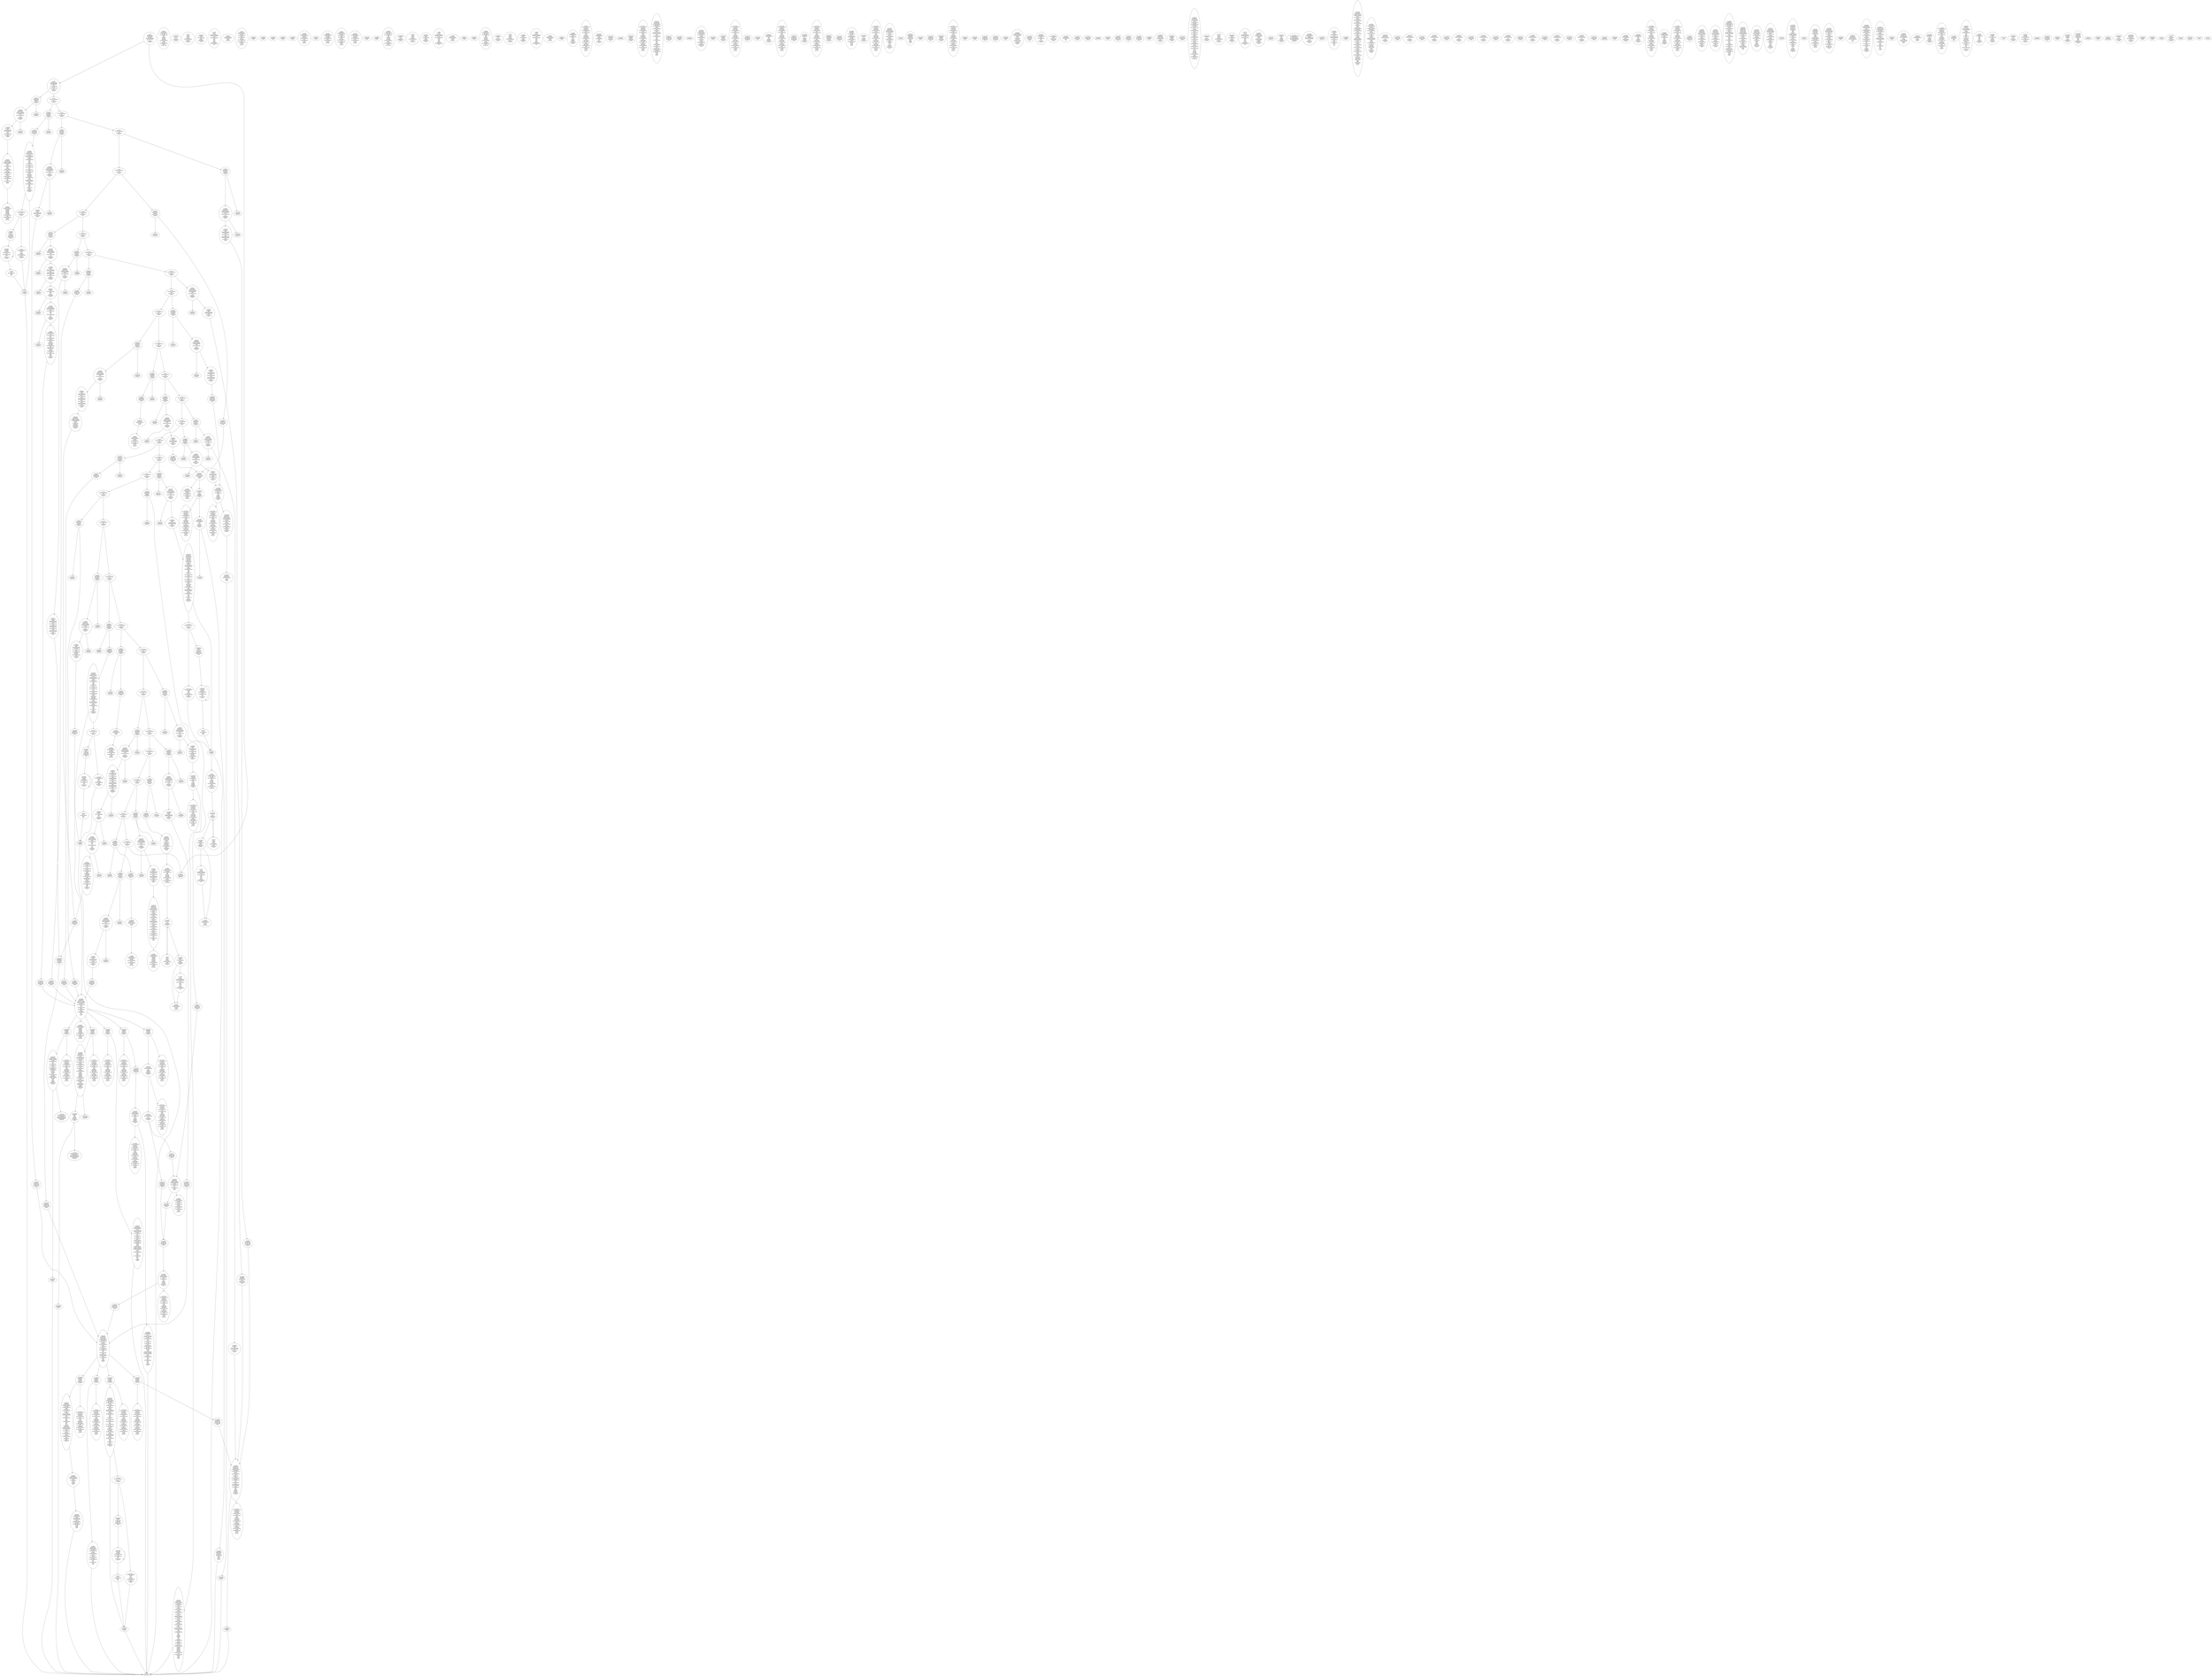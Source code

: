 /* Generated by GvGen v.1.0 (https://www.github.com/stricaud/gvgen) */

digraph G {
compound=true;
   node1 [label="[anywhere]"];
   node2 [label="# 0x0
PUSHX Data
PUSHX Data
MSTORE
PUSHX LogicData
CALLDATASIZE
LT
PUSHX Data
JUMPI
"];
   node3 [label="# 0xd
PUSHX Data
CALLDATALOAD
PUSHX Data
DIV
PUSHX BitData
AND
PUSHX LogicData
EQ
PUSHX Data
JUMPI
"];
   node4 [label="# 0x41
PUSHX LogicData
EQ
PUSHX Data
JUMPI
"];
   node5 [label="# 0x4c
PUSHX LogicData
EQ
PUSHX Data
JUMPI
"];
   node6 [label="# 0x57
PUSHX LogicData
EQ
PUSHX Data
JUMPI
"];
   node7 [label="# 0x62
PUSHX LogicData
EQ
PUSHX Data
JUMPI
"];
   node8 [label="# 0x6d
PUSHX LogicData
EQ
PUSHX Data
JUMPI
"];
   node9 [label="# 0x78
PUSHX LogicData
EQ
PUSHX Data
JUMPI
"];
   node10 [label="# 0x83
PUSHX LogicData
EQ
PUSHX Data
JUMPI
"];
   node11 [label="# 0x8e
PUSHX LogicData
EQ
PUSHX Data
JUMPI
"];
   node12 [label="# 0x99
PUSHX LogicData
EQ
PUSHX Data
JUMPI
"];
   node13 [label="# 0xa4
PUSHX LogicData
EQ
PUSHX Data
JUMPI
"];
   node14 [label="# 0xaf
PUSHX LogicData
EQ
PUSHX Data
JUMPI
"];
   node15 [label="# 0xba
PUSHX LogicData
EQ
PUSHX Data
JUMPI
"];
   node16 [label="# 0xc5
PUSHX LogicData
EQ
PUSHX Data
JUMPI
"];
   node17 [label="# 0xd0
PUSHX LogicData
EQ
PUSHX Data
JUMPI
"];
   node18 [label="# 0xdb
PUSHX LogicData
EQ
PUSHX Data
JUMPI
"];
   node19 [label="# 0xe6
PUSHX LogicData
EQ
PUSHX Data
JUMPI
"];
   node20 [label="# 0xf1
PUSHX LogicData
EQ
PUSHX Data
JUMPI
"];
   node21 [label="# 0xfc
PUSHX LogicData
EQ
PUSHX Data
JUMPI
"];
   node22 [label="# 0x107
PUSHX LogicData
EQ
PUSHX Data
JUMPI
"];
   node23 [label="# 0x112
PUSHX LogicData
EQ
PUSHX Data
JUMPI
"];
   node24 [label="# 0x11d
PUSHX LogicData
EQ
PUSHX Data
JUMPI
"];
   node25 [label="# 0x128
PUSHX LogicData
EQ
PUSHX Data
JUMPI
"];
   node26 [label="# 0x133
PUSHX LogicData
EQ
PUSHX Data
JUMPI
"];
   node27 [label="# 0x13e
PUSHX LogicData
EQ
PUSHX Data
JUMPI
"];
   node28 [label="# 0x149
PUSHX LogicData
EQ
PUSHX Data
JUMPI
"];
   node29 [label="# 0x154
PUSHX LogicData
EQ
PUSHX Data
JUMPI
"];
   node30 [label="# 0x15f
PUSHX LogicData
EQ
PUSHX Data
JUMPI
"];
   node31 [label="# 0x16a
PUSHX LogicData
EQ
PUSHX Data
JUMPI
"];
   node32 [label="# 0x175
JUMPDEST
PUSHX Data
REVERT
"];
   node33 [label="# 0x17a
JUMPDEST
CALLVALUE
ISZERO
PUSHX Data
JUMPI
"];
   node34 [label="# 0x182
PUSHX Data
REVERT
"];
   node35 [label="# 0x186
JUMPDEST
PUSHX Data
PUSHX ArithData
CALLDATASIZE
SUB
PUSHX LogicData
LT
ISZERO
PUSHX Data
JUMPI
"];
   node36 [label="# 0x199
PUSHX Data
REVERT
"];
   node37 [label="# 0x19d
JUMPDEST
ADD
CALLDATALOAD
PUSHX BitData
NOT
AND
PUSHX ArithData
ADD
PUSHX Data
JUMP
"];
   node38 [label="# 0x1d2
JUMPDEST
PUSHX MemData
MLOAD
ISZERO
ISZERO
ISZERO
ISZERO
MSTORE
PUSHX ArithData
ADD
PUSHX MemData
MLOAD
SUB
RETURN
"];
   node39 [label="# 0x1ec
JUMPDEST
CALLVALUE
ISZERO
PUSHX Data
JUMPI
"];
   node40 [label="# 0x1f4
PUSHX Data
REVERT
"];
   node41 [label="# 0x1f8
JUMPDEST
PUSHX Data
PUSHX Data
JUMP
"];
   node42 [label="# 0x201
JUMPDEST
PUSHX MemData
MLOAD
PUSHX ArithData
ADD
SUB
MSTORE
MLOAD
MSTORE
PUSHX ArithData
ADD
MLOAD
PUSHX ArithData
ADD
PUSHX Data
"];
   node43 [label="# 0x226
JUMPDEST
LT
ISZERO
PUSHX Data
JUMPI
"];
   node44 [label="# 0x22f
ADD
MLOAD
ADD
MSTORE
PUSHX ArithData
ADD
PUSHX Data
JUMP
"];
   node45 [label="# 0x241
JUMPDEST
ADD
PUSHX BitData
AND
ISZERO
PUSHX Data
JUMPI
"];
   node46 [label="# 0x255
SUB
MLOAD
PUSHX ArithData
PUSHX ArithData
SUB
PUSHX ArithData
EXP
SUB
NOT
AND
MSTORE
PUSHX ArithData
ADD
"];
   node47 [label="# 0x26e
JUMPDEST
PUSHX MemData
MLOAD
SUB
RETURN
"];
   node48 [label="# 0x27c
JUMPDEST
CALLVALUE
ISZERO
PUSHX Data
JUMPI
"];
   node49 [label="# 0x284
PUSHX Data
REVERT
"];
   node50 [label="# 0x288
JUMPDEST
PUSHX Data
PUSHX ArithData
CALLDATASIZE
SUB
PUSHX LogicData
LT
ISZERO
PUSHX Data
JUMPI
"];
   node51 [label="# 0x29b
PUSHX Data
REVERT
"];
   node52 [label="# 0x29f
JUMPDEST
ADD
CALLDATALOAD
PUSHX ArithData
ADD
PUSHX Data
JUMP
"];
   node53 [label="# 0x2b5
JUMPDEST
PUSHX MemData
MLOAD
PUSHX BitData
AND
PUSHX BitData
AND
MSTORE
PUSHX ArithData
ADD
PUSHX MemData
MLOAD
SUB
RETURN
"];
   node54 [label="# 0x2f7
JUMPDEST
CALLVALUE
ISZERO
PUSHX Data
JUMPI
"];
   node55 [label="# 0x2ff
PUSHX Data
REVERT
"];
   node56 [label="# 0x303
JUMPDEST
PUSHX Data
PUSHX ArithData
CALLDATASIZE
SUB
PUSHX LogicData
LT
ISZERO
PUSHX Data
JUMPI
"];
   node57 [label="# 0x316
PUSHX Data
REVERT
"];
   node58 [label="# 0x31a
JUMPDEST
ADD
CALLDATALOAD
PUSHX BitData
AND
PUSHX ArithData
ADD
CALLDATALOAD
PUSHX ArithData
ADD
PUSHX Data
JUMP
"];
   node59 [label="# 0x350
JUMPDEST
STOP
"];
   node60 [label="# 0x352
JUMPDEST
CALLVALUE
ISZERO
PUSHX Data
JUMPI
"];
   node61 [label="# 0x35a
PUSHX Data
REVERT
"];
   node62 [label="# 0x35e
JUMPDEST
PUSHX Data
PUSHX Data
JUMP
"];
   node63 [label="# 0x367
JUMPDEST
PUSHX MemData
MLOAD
MSTORE
PUSHX ArithData
ADD
PUSHX MemData
MLOAD
SUB
RETURN
"];
   node64 [label="# 0x37d
JUMPDEST
CALLVALUE
ISZERO
PUSHX Data
JUMPI
"];
   node65 [label="# 0x385
PUSHX Data
REVERT
"];
   node66 [label="# 0x389
JUMPDEST
PUSHX Data
PUSHX ArithData
CALLDATASIZE
SUB
PUSHX LogicData
LT
ISZERO
PUSHX Data
JUMPI
"];
   node67 [label="# 0x39c
PUSHX Data
REVERT
"];
   node68 [label="# 0x3a0
JUMPDEST
ADD
CALLDATALOAD
PUSHX ArithData
ADD
CALLDATALOAD
PUSHX ArithData
ADD
PUSHX LogicData
GT
ISZERO
PUSHX Data
JUMPI
"];
   node69 [label="# 0x3c3
PUSHX Data
REVERT
"];
   node70 [label="# 0x3c7
JUMPDEST
ADD
PUSHX ArithData
ADD
GT
ISZERO
PUSHX Data
JUMPI
"];
   node71 [label="# 0x3d5
PUSHX Data
REVERT
"];
   node72 [label="# 0x3d9
JUMPDEST
CALLDATALOAD
PUSHX ArithData
ADD
PUSHX ArithData
MUL
ADD
GT
PUSHX LogicData
GT
OR
ISZERO
PUSHX Data
JUMPI
"];
   node73 [label="# 0x3f7
PUSHX Data
REVERT
"];
   node74 [label="# 0x3fb
JUMPDEST
PUSHX ArithData
ADD
PUSHX ArithData
DIV
MUL
PUSHX ArithData
ADD
PUSHX MemData
MLOAD
ADD
PUSHX Data
MSTORE
MSTORE
PUSHX ArithData
ADD
CALLDATACOPY
PUSHX Data
ADD
MSTORE
PUSHX BitData
NOT
PUSHX ArithData
ADD
AND
ADD
PUSHX Data
JUMP
"];
   node75 [label="# 0x44d
JUMPDEST
STOP
"];
   node76 [label="# 0x44f
JUMPDEST
CALLVALUE
ISZERO
PUSHX Data
JUMPI
"];
   node77 [label="# 0x457
PUSHX Data
REVERT
"];
   node78 [label="# 0x45b
JUMPDEST
PUSHX Data
PUSHX ArithData
CALLDATASIZE
SUB
PUSHX LogicData
LT
ISZERO
PUSHX Data
JUMPI
"];
   node79 [label="# 0x46e
PUSHX Data
REVERT
"];
   node80 [label="# 0x472
JUMPDEST
ADD
CALLDATALOAD
PUSHX BitData
AND
PUSHX ArithData
ADD
CALLDATALOAD
PUSHX BitData
AND
PUSHX ArithData
ADD
CALLDATALOAD
PUSHX ArithData
ADD
PUSHX Data
JUMP
"];
   node81 [label="# 0x4c8
JUMPDEST
STOP
"];
   node82 [label="# 0x4ca
JUMPDEST
CALLVALUE
ISZERO
PUSHX Data
JUMPI
"];
   node83 [label="# 0x4d2
PUSHX Data
REVERT
"];
   node84 [label="# 0x4d6
JUMPDEST
PUSHX Data
PUSHX Data
JUMP
"];
   node85 [label="# 0x4df
JUMPDEST
STOP
"];
   node86 [label="# 0x4e1
JUMPDEST
PUSHX Data
PUSHX ArithData
CALLDATASIZE
SUB
PUSHX LogicData
LT
ISZERO
PUSHX Data
JUMPI
"];
   node87 [label="# 0x4f3
PUSHX Data
REVERT
"];
   node88 [label="# 0x4f7
JUMPDEST
ADD
CALLDATALOAD
PUSHX ArithData
ADD
PUSHX Data
JUMP
"];
   node89 [label="# 0x50d
JUMPDEST
STOP
"];
   node90 [label="# 0x50f
JUMPDEST
CALLVALUE
ISZERO
PUSHX Data
JUMPI
"];
   node91 [label="# 0x517
PUSHX Data
REVERT
"];
   node92 [label="# 0x51b
JUMPDEST
PUSHX Data
PUSHX ArithData
CALLDATASIZE
SUB
PUSHX LogicData
LT
ISZERO
PUSHX Data
JUMPI
"];
   node93 [label="# 0x52e
PUSHX Data
REVERT
"];
   node94 [label="# 0x532
JUMPDEST
ADD
CALLDATALOAD
PUSHX BitData
AND
PUSHX ArithData
ADD
CALLDATALOAD
PUSHX ArithData
ADD
PUSHX Data
JUMP
"];
   node95 [label="# 0x568
JUMPDEST
PUSHX MemData
MLOAD
MSTORE
PUSHX ArithData
ADD
PUSHX MemData
MLOAD
SUB
RETURN
"];
   node96 [label="# 0x57e
JUMPDEST
CALLVALUE
ISZERO
PUSHX Data
JUMPI
"];
   node97 [label="# 0x586
PUSHX Data
REVERT
"];
   node98 [label="# 0x58a
JUMPDEST
PUSHX Data
PUSHX ArithData
CALLDATASIZE
SUB
PUSHX LogicData
LT
ISZERO
PUSHX Data
JUMPI
"];
   node99 [label="# 0x59d
PUSHX Data
REVERT
"];
   node100 [label="# 0x5a1
JUMPDEST
ADD
CALLDATALOAD
PUSHX BitData
AND
PUSHX ArithData
ADD
CALLDATALOAD
PUSHX BitData
AND
PUSHX ArithData
ADD
CALLDATALOAD
PUSHX ArithData
ADD
PUSHX Data
JUMP
"];
   node101 [label="# 0x5f7
JUMPDEST
STOP
"];
   node102 [label="# 0x5f9
JUMPDEST
CALLVALUE
ISZERO
PUSHX Data
JUMPI
"];
   node103 [label="# 0x601
PUSHX Data
REVERT
"];
   node104 [label="# 0x605
JUMPDEST
PUSHX Data
PUSHX Data
JUMP
"];
   node105 [label="# 0x60e
JUMPDEST
PUSHX MemData
MLOAD
MSTORE
PUSHX ArithData
ADD
PUSHX MemData
MLOAD
SUB
RETURN
"];
   node106 [label="# 0x624
JUMPDEST
CALLVALUE
ISZERO
PUSHX Data
JUMPI
"];
   node107 [label="# 0x62c
PUSHX Data
REVERT
"];
   node108 [label="# 0x630
JUMPDEST
PUSHX Data
PUSHX ArithData
CALLDATASIZE
SUB
PUSHX LogicData
LT
ISZERO
PUSHX Data
JUMPI
"];
   node109 [label="# 0x643
PUSHX Data
REVERT
"];
   node110 [label="# 0x647
JUMPDEST
ADD
CALLDATALOAD
PUSHX ArithData
ADD
PUSHX Data
JUMP
"];
   node111 [label="# 0x65d
JUMPDEST
PUSHX MemData
MLOAD
MSTORE
PUSHX ArithData
ADD
PUSHX MemData
MLOAD
SUB
RETURN
"];
   node112 [label="# 0x673
JUMPDEST
CALLVALUE
ISZERO
PUSHX Data
JUMPI
"];
   node113 [label="# 0x67b
PUSHX Data
REVERT
"];
   node114 [label="# 0x67f
JUMPDEST
PUSHX Data
PUSHX ArithData
CALLDATASIZE
SUB
PUSHX LogicData
LT
ISZERO
PUSHX Data
JUMPI
"];
   node115 [label="# 0x692
PUSHX Data
REVERT
"];
   node116 [label="# 0x696
JUMPDEST
ADD
CALLDATALOAD
PUSHX ArithData
ADD
PUSHX Data
JUMP
"];
   node117 [label="# 0x6ac
JUMPDEST
PUSHX MemData
MLOAD
PUSHX BitData
AND
PUSHX BitData
AND
MSTORE
PUSHX ArithData
ADD
PUSHX MemData
MLOAD
SUB
RETURN
"];
   node118 [label="# 0x6ee
JUMPDEST
CALLVALUE
ISZERO
PUSHX Data
JUMPI
"];
   node119 [label="# 0x6f6
PUSHX Data
REVERT
"];
   node120 [label="# 0x6fa
JUMPDEST
PUSHX Data
PUSHX ArithData
CALLDATASIZE
SUB
PUSHX LogicData
LT
ISZERO
PUSHX Data
JUMPI
"];
   node121 [label="# 0x70d
PUSHX Data
REVERT
"];
   node122 [label="# 0x711
JUMPDEST
ADD
CALLDATALOAD
PUSHX BitData
AND
PUSHX ArithData
ADD
PUSHX Data
JUMP
"];
   node123 [label="# 0x73d
JUMPDEST
PUSHX MemData
MLOAD
MSTORE
PUSHX ArithData
ADD
PUSHX MemData
MLOAD
SUB
RETURN
"];
   node124 [label="# 0x753
JUMPDEST
CALLVALUE
ISZERO
PUSHX Data
JUMPI
"];
   node125 [label="# 0x75b
PUSHX Data
REVERT
"];
   node126 [label="# 0x75f
JUMPDEST
PUSHX Data
PUSHX Data
JUMP
"];
   node127 [label="# 0x768
JUMPDEST
STOP
"];
   node128 [label="# 0x76a
JUMPDEST
CALLVALUE
ISZERO
PUSHX Data
JUMPI
"];
   node129 [label="# 0x772
PUSHX Data
REVERT
"];
   node130 [label="# 0x776
JUMPDEST
PUSHX Data
PUSHX ArithData
CALLDATASIZE
SUB
PUSHX LogicData
LT
ISZERO
PUSHX Data
JUMPI
"];
   node131 [label="# 0x789
PUSHX Data
REVERT
"];
   node132 [label="# 0x78d
JUMPDEST
ADD
CALLDATALOAD
PUSHX ArithData
ADD
PUSHX Data
JUMP
"];
   node133 [label="# 0x7a3
JUMPDEST
PUSHX MemData
MLOAD
PUSHX ArithData
ADD
SUB
MSTORE
MLOAD
MSTORE
PUSHX ArithData
ADD
MLOAD
PUSHX ArithData
ADD
PUSHX Data
"];
   node134 [label="# 0x7c8
JUMPDEST
LT
ISZERO
PUSHX Data
JUMPI
"];
   node135 [label="# 0x7d1
ADD
MLOAD
ADD
MSTORE
PUSHX ArithData
ADD
PUSHX Data
JUMP
"];
   node136 [label="# 0x7e3
JUMPDEST
ADD
PUSHX BitData
AND
ISZERO
PUSHX Data
JUMPI
"];
   node137 [label="# 0x7f7
SUB
MLOAD
PUSHX ArithData
PUSHX ArithData
SUB
PUSHX ArithData
EXP
SUB
NOT
AND
MSTORE
PUSHX ArithData
ADD
"];
   node138 [label="# 0x810
JUMPDEST
PUSHX MemData
MLOAD
SUB
RETURN
"];
   node139 [label="# 0x81e
JUMPDEST
CALLVALUE
ISZERO
PUSHX Data
JUMPI
"];
   node140 [label="# 0x826
PUSHX Data
REVERT
"];
   node141 [label="# 0x82a
JUMPDEST
PUSHX Data
PUSHX Data
JUMP
"];
   node142 [label="# 0x833
JUMPDEST
PUSHX MemData
MLOAD
PUSHX BitData
AND
PUSHX BitData
AND
MSTORE
PUSHX ArithData
ADD
PUSHX MemData
MLOAD
SUB
RETURN
"];
   node143 [label="# 0x875
JUMPDEST
CALLVALUE
ISZERO
PUSHX Data
JUMPI
"];
   node144 [label="# 0x87d
PUSHX Data
REVERT
"];
   node145 [label="# 0x881
JUMPDEST
PUSHX Data
PUSHX Data
JUMP
"];
   node146 [label="# 0x88a
JUMPDEST
PUSHX MemData
MLOAD
ISZERO
ISZERO
ISZERO
ISZERO
MSTORE
PUSHX ArithData
ADD
PUSHX MemData
MLOAD
SUB
RETURN
"];
   node147 [label="# 0x8a4
JUMPDEST
CALLVALUE
ISZERO
PUSHX Data
JUMPI
"];
   node148 [label="# 0x8ac
PUSHX Data
REVERT
"];
   node149 [label="# 0x8b0
JUMPDEST
PUSHX Data
PUSHX ArithData
CALLDATASIZE
SUB
PUSHX LogicData
LT
ISZERO
PUSHX Data
JUMPI
"];
   node150 [label="# 0x8c3
PUSHX Data
REVERT
"];
   node151 [label="# 0x8c7
JUMPDEST
ADD
CALLDATALOAD
PUSHX BitData
AND
PUSHX ArithData
ADD
CALLDATALOAD
ISZERO
ISZERO
PUSHX ArithData
ADD
PUSHX Data
JUMP
"];
   node152 [label="# 0x8ff
JUMPDEST
STOP
"];
   node153 [label="# 0x901
JUMPDEST
CALLVALUE
ISZERO
PUSHX Data
JUMPI
"];
   node154 [label="# 0x909
PUSHX Data
REVERT
"];
   node155 [label="# 0x90d
JUMPDEST
PUSHX Data
PUSHX Data
JUMP
"];
   node156 [label="# 0x916
JUMPDEST
PUSHX MemData
MLOAD
PUSHX ArithData
ADD
SUB
MSTORE
MLOAD
MSTORE
PUSHX ArithData
ADD
MLOAD
PUSHX ArithData
ADD
PUSHX Data
"];
   node157 [label="# 0x93b
JUMPDEST
LT
ISZERO
PUSHX Data
JUMPI
"];
   node158 [label="# 0x944
ADD
MLOAD
ADD
MSTORE
PUSHX ArithData
ADD
PUSHX Data
JUMP
"];
   node159 [label="# 0x956
JUMPDEST
ADD
PUSHX BitData
AND
ISZERO
PUSHX Data
JUMPI
"];
   node160 [label="# 0x96a
SUB
MLOAD
PUSHX ArithData
PUSHX ArithData
SUB
PUSHX ArithData
EXP
SUB
NOT
AND
MSTORE
PUSHX ArithData
ADD
"];
   node161 [label="# 0x983
JUMPDEST
PUSHX MemData
MLOAD
SUB
RETURN
"];
   node162 [label="# 0x991
JUMPDEST
CALLVALUE
ISZERO
PUSHX Data
JUMPI
"];
   node163 [label="# 0x999
PUSHX Data
REVERT
"];
   node164 [label="# 0x99d
JUMPDEST
PUSHX Data
PUSHX Data
JUMP
"];
   node165 [label="# 0x9a6
JUMPDEST
PUSHX MemData
MLOAD
MSTORE
PUSHX ArithData
ADD
PUSHX MemData
MLOAD
SUB
RETURN
"];
   node166 [label="# 0x9bc
JUMPDEST
CALLVALUE
ISZERO
PUSHX Data
JUMPI
"];
   node167 [label="# 0x9c4
PUSHX Data
REVERT
"];
   node168 [label="# 0x9c8
JUMPDEST
PUSHX Data
PUSHX ArithData
CALLDATASIZE
SUB
PUSHX LogicData
LT
ISZERO
PUSHX Data
JUMPI
"];
   node169 [label="# 0x9db
PUSHX Data
REVERT
"];
   node170 [label="# 0x9df
JUMPDEST
ADD
CALLDATALOAD
PUSHX BitData
AND
PUSHX ArithData
ADD
CALLDATALOAD
ISZERO
ISZERO
PUSHX ArithData
ADD
PUSHX Data
JUMP
"];
   node171 [label="# 0xa17
JUMPDEST
STOP
"];
   node172 [label="# 0xa19
JUMPDEST
CALLVALUE
ISZERO
PUSHX Data
JUMPI
"];
   node173 [label="# 0xa21
PUSHX Data
REVERT
"];
   node174 [label="# 0xa25
JUMPDEST
PUSHX Data
PUSHX ArithData
CALLDATASIZE
SUB
PUSHX LogicData
LT
ISZERO
PUSHX Data
JUMPI
"];
   node175 [label="# 0xa38
PUSHX Data
REVERT
"];
   node176 [label="# 0xa3c
JUMPDEST
ADD
CALLDATALOAD
PUSHX BitData
AND
PUSHX ArithData
ADD
CALLDATALOAD
PUSHX BitData
AND
PUSHX ArithData
ADD
CALLDATALOAD
PUSHX ArithData
ADD
CALLDATALOAD
PUSHX ArithData
ADD
PUSHX LogicData
GT
ISZERO
PUSHX Data
JUMPI
"];
   node177 [label="# 0xa9f
PUSHX Data
REVERT
"];
   node178 [label="# 0xaa3
JUMPDEST
ADD
PUSHX ArithData
ADD
GT
ISZERO
PUSHX Data
JUMPI
"];
   node179 [label="# 0xab1
PUSHX Data
REVERT
"];
   node180 [label="# 0xab5
JUMPDEST
CALLDATALOAD
PUSHX ArithData
ADD
PUSHX ArithData
MUL
ADD
GT
PUSHX LogicData
GT
OR
ISZERO
PUSHX Data
JUMPI
"];
   node181 [label="# 0xad3
PUSHX Data
REVERT
"];
   node182 [label="# 0xad7
JUMPDEST
PUSHX ArithData
ADD
PUSHX ArithData
DIV
MUL
PUSHX ArithData
ADD
PUSHX MemData
MLOAD
ADD
PUSHX Data
MSTORE
MSTORE
PUSHX ArithData
ADD
CALLDATACOPY
PUSHX Data
ADD
MSTORE
PUSHX BitData
NOT
PUSHX ArithData
ADD
AND
ADD
PUSHX Data
JUMP
"];
   node183 [label="# 0xb29
JUMPDEST
STOP
"];
   node184 [label="# 0xb2b
JUMPDEST
CALLVALUE
ISZERO
PUSHX Data
JUMPI
"];
   node185 [label="# 0xb33
PUSHX Data
REVERT
"];
   node186 [label="# 0xb37
JUMPDEST
PUSHX Data
PUSHX ArithData
CALLDATASIZE
SUB
PUSHX LogicData
LT
ISZERO
PUSHX Data
JUMPI
"];
   node187 [label="# 0xb4a
PUSHX Data
REVERT
"];
   node188 [label="# 0xb4e
JUMPDEST
ADD
CALLDATALOAD
PUSHX ArithData
ADD
PUSHX Data
JUMP
"];
   node189 [label="# 0xb64
JUMPDEST
PUSHX MemData
MLOAD
PUSHX ArithData
ADD
SUB
MSTORE
MLOAD
MSTORE
PUSHX ArithData
ADD
MLOAD
PUSHX ArithData
ADD
PUSHX Data
"];
   node190 [label="# 0xb89
JUMPDEST
LT
ISZERO
PUSHX Data
JUMPI
"];
   node191 [label="# 0xb92
ADD
MLOAD
ADD
MSTORE
PUSHX ArithData
ADD
PUSHX Data
JUMP
"];
   node192 [label="# 0xba4
JUMPDEST
ADD
PUSHX BitData
AND
ISZERO
PUSHX Data
JUMPI
"];
   node193 [label="# 0xbb8
SUB
MLOAD
PUSHX ArithData
PUSHX ArithData
SUB
PUSHX ArithData
EXP
SUB
NOT
AND
MSTORE
PUSHX ArithData
ADD
"];
   node194 [label="# 0xbd1
JUMPDEST
PUSHX MemData
MLOAD
SUB
RETURN
"];
   node195 [label="# 0xbdf
JUMPDEST
CALLVALUE
ISZERO
PUSHX Data
JUMPI
"];
   node196 [label="# 0xbe7
PUSHX Data
REVERT
"];
   node197 [label="# 0xbeb
JUMPDEST
PUSHX Data
PUSHX Data
JUMP
"];
   node198 [label="# 0xbf4
JUMPDEST
PUSHX MemData
MLOAD
PUSHX ArithData
ADD
SUB
MSTORE
MLOAD
MSTORE
PUSHX ArithData
ADD
MLOAD
PUSHX ArithData
ADD
PUSHX Data
"];
   node199 [label="# 0xc19
JUMPDEST
LT
ISZERO
PUSHX Data
JUMPI
"];
   node200 [label="# 0xc22
ADD
MLOAD
ADD
MSTORE
PUSHX ArithData
ADD
PUSHX Data
JUMP
"];
   node201 [label="# 0xc34
JUMPDEST
ADD
PUSHX BitData
AND
ISZERO
PUSHX Data
JUMPI
"];
   node202 [label="# 0xc48
SUB
MLOAD
PUSHX ArithData
PUSHX ArithData
SUB
PUSHX ArithData
EXP
SUB
NOT
AND
MSTORE
PUSHX ArithData
ADD
"];
   node203 [label="# 0xc61
JUMPDEST
PUSHX MemData
MLOAD
SUB
RETURN
"];
   node204 [label="# 0xc6f
JUMPDEST
CALLVALUE
ISZERO
PUSHX Data
JUMPI
"];
   node205 [label="# 0xc77
PUSHX Data
REVERT
"];
   node206 [label="# 0xc7b
JUMPDEST
PUSHX Data
PUSHX ArithData
CALLDATASIZE
SUB
PUSHX LogicData
LT
ISZERO
PUSHX Data
JUMPI
"];
   node207 [label="# 0xc8e
PUSHX Data
REVERT
"];
   node208 [label="# 0xc92
JUMPDEST
ADD
CALLDATALOAD
PUSHX BitData
AND
PUSHX ArithData
ADD
CALLDATALOAD
PUSHX BitData
AND
PUSHX ArithData
ADD
PUSHX Data
JUMP
"];
   node209 [label="# 0xcde
JUMPDEST
PUSHX MemData
MLOAD
ISZERO
ISZERO
ISZERO
ISZERO
MSTORE
PUSHX ArithData
ADD
PUSHX MemData
MLOAD
SUB
RETURN
"];
   node210 [label="# 0xcf8
JUMPDEST
CALLVALUE
ISZERO
PUSHX Data
JUMPI
"];
   node211 [label="# 0xd00
PUSHX Data
REVERT
"];
   node212 [label="# 0xd04
JUMPDEST
PUSHX Data
PUSHX Data
JUMP
"];
   node213 [label="# 0xd0d
JUMPDEST
PUSHX MemData
MLOAD
MSTORE
PUSHX ArithData
ADD
PUSHX MemData
MLOAD
SUB
RETURN
"];
   node214 [label="# 0xd23
JUMPDEST
CALLVALUE
ISZERO
PUSHX Data
JUMPI
"];
   node215 [label="# 0xd2b
PUSHX Data
REVERT
"];
   node216 [label="# 0xd2f
JUMPDEST
PUSHX Data
PUSHX ArithData
CALLDATASIZE
SUB
PUSHX LogicData
LT
ISZERO
PUSHX Data
JUMPI
"];
   node217 [label="# 0xd42
PUSHX Data
REVERT
"];
   node218 [label="# 0xd46
JUMPDEST
ADD
CALLDATALOAD
PUSHX BitData
AND
PUSHX ArithData
ADD
PUSHX Data
JUMP
"];
   node219 [label="# 0xd72
JUMPDEST
STOP
"];
   node220 [label="# 0xd74
JUMPDEST
PUSHX Data
PUSHX ArithData
PUSHX BitData
NOT
AND
PUSHX BitData
NOT
AND
MSTORE
PUSHX ArithData
ADD
MSTORE
PUSHX ArithData
ADD
PUSHX Data
SHA3
PUSHX ArithData
SLOAD
PUSHX ArithData
EXP
DIV
PUSHX BitData
AND
JUMP
"];
   node221 [label="# 0xddb
JUMPDEST
PUSHX Data
PUSHX StorData
SLOAD
PUSHX ArithData
PUSHX BitData
AND
ISZERO
PUSHX ArithData
MUL
SUB
AND
PUSHX Data
DIV
PUSHX ArithData
ADD
PUSHX ArithData
DIV
MUL
PUSHX ArithData
ADD
PUSHX MemData
MLOAD
ADD
PUSHX Data
MSTORE
MSTORE
PUSHX ArithData
ADD
SLOAD
PUSHX ArithData
PUSHX BitData
AND
ISZERO
PUSHX ArithData
MUL
SUB
AND
PUSHX Data
DIV
ISZERO
PUSHX Data
JUMPI
"];
   node222 [label="# 0xe2d
PUSHX LogicData
LT
PUSHX Data
JUMPI
"];
   node223 [label="# 0xe35
PUSHX ArithData
SLOAD
DIV
MUL
MSTORE
PUSHX ArithData
ADD
PUSHX Data
JUMP
"];
   node224 [label="# 0xe48
JUMPDEST
ADD
PUSHX Data
MSTORE
PUSHX Data
PUSHX Data
SHA3
"];
   node225 [label="# 0xe56
JUMPDEST
SLOAD
MSTORE
PUSHX ArithData
ADD
PUSHX ArithData
ADD
GT
PUSHX Data
JUMPI
"];
   node226 [label="# 0xe6a
SUB
PUSHX BitData
AND
ADD
"];
   node227 [label="# 0xe73
JUMPDEST
JUMP
"];
   node228 [label="# 0xe7d
JUMPDEST
PUSHX Data
PUSHX Data
PUSHX Data
JUMP
"];
   node229 [label="# 0xe88
JUMPDEST
ISZERO
ISZERO
PUSHX Data
JUMPI
"];
   node230 [label="# 0xe8f
PUSHX MemData
MLOAD
PUSHX Data
MSTORE
PUSHX ArithData
ADD
PUSHX ArithData
ADD
SUB
MSTORE
PUSHX Data
MSTORE
PUSHX ArithData
ADD
PUSHX Data
MSTORE
PUSHX ArithData
ADD
PUSHX Data
MSTORE
PUSHX ArithData
ADD
PUSHX MemData
MLOAD
SUB
REVERT
"];
   node231 [label="# 0xf22
JUMPDEST
PUSHX Data
PUSHX ArithData
MSTORE
PUSHX ArithData
ADD
MSTORE
PUSHX ArithData
ADD
PUSHX Data
SHA3
PUSHX ArithData
SLOAD
PUSHX ArithData
EXP
DIV
PUSHX BitData
AND
JUMP
"];
   node232 [label="# 0xf5d
JUMPDEST
PUSHX Data
PUSHX Data
PUSHX Data
JUMP
"];
   node233 [label="# 0xf68
JUMPDEST
PUSHX BitData
AND
PUSHX BitData
AND
EQ
ISZERO
ISZERO
ISZERO
PUSHX Data
JUMPI
"];
   node234 [label="# 0xfa1
PUSHX MemData
MLOAD
PUSHX Data
MSTORE
PUSHX ArithData
ADD
PUSHX ArithData
ADD
SUB
MSTORE
PUSHX Data
MSTORE
PUSHX ArithData
ADD
PUSHX Data
MSTORE
PUSHX ArithData
ADD
PUSHX Data
MSTORE
PUSHX ArithData
ADD
PUSHX MemData
MLOAD
SUB
REVERT
"];
   node235 [label="# 0x1034
JUMPDEST
PUSHX BitData
AND
CALLER
PUSHX BitData
AND
EQ
PUSHX Data
JUMPI
"];
   node236 [label="# 0x1069
PUSHX Data
CALLER
PUSHX Data
JUMP
"];
   node237 [label="# 0x1073
JUMPDEST
"];
   node238 [label="# 0x1074
JUMPDEST
ISZERO
ISZERO
PUSHX Data
JUMPI
"];
   node239 [label="# 0x107b
PUSHX MemData
MLOAD
PUSHX Data
MSTORE
PUSHX ArithData
ADD
PUSHX ArithData
ADD
SUB
MSTORE
PUSHX Data
MSTORE
PUSHX ArithData
ADD
PUSHX Data
MSTORE
PUSHX ArithData
ADD
PUSHX Data
MSTORE
PUSHX ArithData
ADD
PUSHX MemData
MLOAD
SUB
REVERT
"];
   node240 [label="# 0x110e
JUMPDEST
PUSHX Data
PUSHX ArithData
MSTORE
PUSHX ArithData
ADD
MSTORE
PUSHX ArithData
ADD
PUSHX Data
SHA3
PUSHX ArithData
PUSHX ArithData
EXP
SLOAD
PUSHX ArithData
MUL
NOT
AND
PUSHX BitData
AND
MUL
OR
SSTORE
PUSHX BitData
AND
PUSHX BitData
AND
PUSHX Data
PUSHX MemData
MLOAD
PUSHX MemData
MLOAD
SUB
LOGX
JUMP
"];
   node241 [label="# 0x11c0
JUMPDEST
PUSHX Data
PUSHX StorData
SLOAD
JUMP
"];
   node242 [label="# 0x11cd
JUMPDEST
PUSHX Data
PUSHX Data
JUMP
"];
   node243 [label="# 0x11d5
JUMPDEST
ISZERO
ISZERO
PUSHX Data
JUMPI
"];
   node244 [label="# 0x11dc
PUSHX MemData
MLOAD
PUSHX Data
MSTORE
PUSHX ArithData
ADD
PUSHX ArithData
ADD
SUB
MSTORE
PUSHX Data
MSTORE
PUSHX ArithData
ADD
PUSHX Data
MSTORE
PUSHX ArithData
ADD
PUSHX MemData
MLOAD
SUB
REVERT
"];
   node245 [label="# 0x1249
JUMPDEST
PUSHX LogicData
GT
ISZERO
ISZERO
ISZERO
PUSHX Data
JUMPI
"];
   node246 [label="# 0x1257
PUSHX MemData
MLOAD
PUSHX Data
MSTORE
PUSHX ArithData
ADD
PUSHX ArithData
ADD
SUB
MSTORE
PUSHX Data
MSTORE
PUSHX ArithData
ADD
PUSHX Data
MSTORE
PUSHX ArithData
ADD
PUSHX Data
MSTORE
PUSHX ArithData
ADD
PUSHX MemData
MLOAD
SUB
REVERT
"];
   node247 [label="# 0x12ea
JUMPDEST
PUSHX LogicData
LT
ISZERO
PUSHX Data
JUMPI
"];
   node248 [label="# 0x12f5
PUSHX Data
PUSHX Data
PUSHX Data
JUMP
"];
   node249 [label="# 0x12ff
JUMPDEST
PUSHX Data
JUMP
"];
   node250 [label="# 0x1305
JUMPDEST
PUSHX Data
PUSHX Data
JUMP
"];
   node251 [label="# 0x130d
JUMPDEST
PUSHX Data
JUMP
"];
   node252 [label="# 0x1312
JUMPDEST
PUSHX Data
ADDRESS
PUSHX Data
JUMP
"];
   node253 [label="# 0x131c
JUMPDEST
"];
   node254 [label="# 0x131d
JUMPDEST
PUSHX Data
PUSHX ArithData
MSTORE
PUSHX ArithData
ADD
MSTORE
PUSHX ArithData
ADD
PUSHX Data
SHA3
MLOAD
PUSHX ArithData
ADD
PUSHX Data
PUSHX Data
JUMP
"];
   node255 [label="# 0x1344
JUMPDEST
JUMP
"];
   node256 [label="# 0x1349
JUMPDEST
PUSHX Data
CALLER
PUSHX Data
JUMP
"];
   node257 [label="# 0x1353
JUMPDEST
ISZERO
ISZERO
PUSHX Data
JUMPI
"];
   node258 [label="# 0x135a
PUSHX MemData
MLOAD
PUSHX Data
MSTORE
PUSHX ArithData
ADD
PUSHX ArithData
ADD
SUB
MSTORE
PUSHX Data
MSTORE
PUSHX ArithData
ADD
PUSHX Data
MSTORE
PUSHX ArithData
ADD
PUSHX Data
MSTORE
PUSHX ArithData
ADD
PUSHX MemData
MLOAD
SUB
REVERT
"];
   node259 [label="# 0x13ed
JUMPDEST
PUSHX Data
PUSHX Data
JUMP
"];
   node260 [label="# 0x13f8
JUMPDEST
JUMP
"];
   node261 [label="# 0x13fd
JUMPDEST
PUSHX Data
PUSHX Data
JUMP
"];
   node262 [label="# 0x1405
JUMPDEST
ISZERO
ISZERO
PUSHX Data
JUMPI
"];
   node263 [label="# 0x140c
PUSHX MemData
MLOAD
PUSHX Data
MSTORE
PUSHX ArithData
ADD
PUSHX ArithData
ADD
SUB
MSTORE
PUSHX Data
MSTORE
PUSHX ArithData
ADD
PUSHX Data
MSTORE
PUSHX ArithData
ADD
PUSHX MemData
MLOAD
SUB
REVERT
"];
   node264 [label="# 0x1479
JUMPDEST
PUSHX StorData
PUSHX ArithData
SLOAD
PUSHX ArithData
EXP
DIV
PUSHX BitData
AND
PUSHX BitData
AND
PUSHX ArithData
ADDRESS
PUSHX BitData
AND
BALANCE
ISZERO
MUL
PUSHX MemData
MLOAD
PUSHX Data
PUSHX MemData
MLOAD
SUB
CALL
ISZERO
ISZERO
PUSHX Data
JUMPI
"];
   node265 [label="# 0x14ef
RETURNDATASIZE
PUSHX Data
RETURNDATACOPY
RETURNDATASIZE
PUSHX Data
REVERT
"];
   node266 [label="# 0x14f8
JUMPDEST
JUMP
"];
   node267 [label="# 0x14fb
JUMPDEST
ADDRESS
PUSHX BitData
AND
PUSHX Data
PUSHX Data
JUMP
"];
   node268 [label="# 0x151b
JUMPDEST
PUSHX BitData
AND
EQ
ISZERO
ISZERO
PUSHX Data
JUMPI
"];
   node269 [label="# 0x1539
PUSHX MemData
MLOAD
PUSHX Data
MSTORE
PUSHX ArithData
ADD
PUSHX ArithData
ADD
SUB
MSTORE
PUSHX Data
MSTORE
PUSHX ArithData
ADD
PUSHX Data
MSTORE
PUSHX ArithData
ADD
PUSHX Data
MSTORE
PUSHX ArithData
ADD
PUSHX MemData
MLOAD
SUB
REVERT
"];
   node270 [label="# 0x15cc
JUMPDEST
PUSHX Data
PUSHX Data
PUSHX Data
JUMP
"];
   node271 [label="# 0x15d6
JUMPDEST
CALLVALUE
LT
ISZERO
ISZERO
ISZERO
PUSHX Data
JUMPI
"];
   node272 [label="# 0x15e3
PUSHX MemData
MLOAD
PUSHX Data
MSTORE
PUSHX ArithData
ADD
PUSHX ArithData
ADD
SUB
MSTORE
PUSHX Data
MSTORE
PUSHX ArithData
ADD
PUSHX Data
MSTORE
PUSHX ArithData
ADD
PUSHX Data
MSTORE
PUSHX ArithData
ADD
PUSHX MemData
MLOAD
SUB
REVERT
"];
   node273 [label="# 0x1676
JUMPDEST
PUSHX Data
ADDRESS
CALLER
PUSHX Data
JUMP
"];
   node274 [label="# 0x1681
JUMPDEST
PUSHX Data
PUSHX Data
JUMP
"];
   node275 [label="# 0x1689
JUMPDEST
CALLER
PUSHX BitData
AND
PUSHX Data
PUSHX MemData
MLOAD
MSTORE
PUSHX ArithData
ADD
PUSHX MemData
MLOAD
SUB
LOGX
JUMP
"];
   node276 [label="# 0x16dc
JUMPDEST
PUSHX Data
PUSHX Data
PUSHX Data
JUMP
"];
   node277 [label="# 0x16e7
JUMPDEST
LT
ISZERO
ISZERO
PUSHX Data
JUMPI
"];
   node278 [label="# 0x16f0
PUSHX MemData
MLOAD
PUSHX Data
MSTORE
PUSHX ArithData
ADD
PUSHX ArithData
ADD
SUB
MSTORE
PUSHX Data
MSTORE
PUSHX ArithData
ADD
PUSHX Data
MSTORE
PUSHX ArithData
ADD
PUSHX Data
MSTORE
PUSHX ArithData
ADD
PUSHX MemData
MLOAD
SUB
REVERT
"];
   node279 [label="# 0x1783
JUMPDEST
PUSHX Data
PUSHX ArithData
PUSHX BitData
AND
PUSHX BitData
AND
MSTORE
PUSHX ArithData
ADD
MSTORE
PUSHX ArithData
ADD
PUSHX Data
SHA3
SLOAD
LT
ISZERO
ISZERO
PUSHX Data
JUMPI
"];
   node280 [label="# 0x17ce
INVALID
"];
   node281 [label="# 0x17cf
JUMPDEST
PUSHX Data
MSTORE
PUSHX Data
PUSHX Data
SHA3
ADD
SLOAD
JUMP
"];
   node282 [label="# 0x17e2
JUMPDEST
PUSHX Data
PUSHX ArithData
PUSHX MemData
MLOAD
ADD
PUSHX Data
MSTORE
PUSHX Data
MSTORE
PUSHX Data
JUMP
"];
   node283 [label="# 0x17fe
JUMPDEST
JUMP
"];
   node284 [label="# 0x1803
JUMPDEST
PUSHX StorData
SLOAD
JUMP
"];
   node285 [label="# 0x1809
JUMPDEST
PUSHX Data
PUSHX Data
PUSHX Data
JUMP
"];
   node286 [label="# 0x1813
JUMPDEST
LT
ISZERO
ISZERO
PUSHX Data
JUMPI
"];
   node287 [label="# 0x181c
PUSHX MemData
MLOAD
PUSHX Data
MSTORE
PUSHX ArithData
ADD
PUSHX ArithData
ADD
SUB
MSTORE
PUSHX Data
MSTORE
PUSHX ArithData
ADD
PUSHX Data
MSTORE
PUSHX ArithData
ADD
PUSHX Data
MSTORE
PUSHX ArithData
ADD
PUSHX MemData
MLOAD
SUB
REVERT
"];
   node288 [label="# 0x18af
JUMPDEST
PUSHX StorData
SLOAD
LT
ISZERO
ISZERO
PUSHX Data
JUMPI
"];
   node289 [label="# 0x18bd
INVALID
"];
   node290 [label="# 0x18be
JUMPDEST
PUSHX Data
MSTORE
PUSHX Data
PUSHX Data
SHA3
ADD
SLOAD
JUMP
"];
   node291 [label="# 0x18d0
JUMPDEST
PUSHX Data
PUSHX Data
PUSHX ArithData
MSTORE
PUSHX ArithData
ADD
MSTORE
PUSHX ArithData
ADD
PUSHX Data
SHA3
PUSHX ArithData
SLOAD
PUSHX ArithData
EXP
DIV
PUSHX BitData
AND
PUSHX BitData
PUSHX BitData
AND
PUSHX BitData
AND
EQ
ISZERO
ISZERO
ISZERO
PUSHX Data
JUMPI
"];
   node292 [label="# 0x1941
PUSHX MemData
MLOAD
PUSHX Data
MSTORE
PUSHX ArithData
ADD
PUSHX ArithData
ADD
SUB
MSTORE
PUSHX Data
MSTORE
PUSHX ArithData
ADD
PUSHX Data
MSTORE
PUSHX ArithData
ADD
PUSHX Data
MSTORE
PUSHX ArithData
ADD
PUSHX MemData
MLOAD
SUB
REVERT
"];
   node293 [label="# 0x19d4
JUMPDEST
JUMP
"];
   node294 [label="# 0x19dd
JUMPDEST
PUSHX BitData
PUSHX BitData
AND
PUSHX BitData
AND
EQ
ISZERO
ISZERO
ISZERO
PUSHX Data
JUMPI
"];
   node295 [label="# 0x1a16
PUSHX MemData
MLOAD
PUSHX Data
MSTORE
PUSHX ArithData
ADD
PUSHX ArithData
ADD
SUB
MSTORE
PUSHX Data
MSTORE
PUSHX ArithData
ADD
PUSHX Data
MSTORE
PUSHX ArithData
ADD
PUSHX Data
MSTORE
PUSHX ArithData
ADD
PUSHX MemData
MLOAD
SUB
REVERT
"];
   node296 [label="# 0x1aa9
JUMPDEST
PUSHX Data
PUSHX Data
PUSHX ArithData
PUSHX BitData
AND
PUSHX BitData
AND
MSTORE
PUSHX ArithData
ADD
MSTORE
PUSHX ArithData
ADD
PUSHX Data
SHA3
PUSHX Data
JUMP
"];
   node297 [label="# 0x1af0
JUMPDEST
JUMP
"];
   node298 [label="# 0x1af7
JUMPDEST
PUSHX Data
PUSHX Data
JUMP
"];
   node299 [label="# 0x1aff
JUMPDEST
ISZERO
ISZERO
PUSHX Data
JUMPI
"];
   node300 [label="# 0x1b06
PUSHX MemData
MLOAD
PUSHX Data
MSTORE
PUSHX ArithData
ADD
PUSHX ArithData
ADD
SUB
MSTORE
PUSHX Data
MSTORE
PUSHX ArithData
ADD
PUSHX Data
MSTORE
PUSHX ArithData
ADD
PUSHX MemData
MLOAD
SUB
REVERT
"];
   node301 [label="# 0x1b73
JUMPDEST
PUSHX BitData
PUSHX BitData
AND
PUSHX StorData
PUSHX ArithData
SLOAD
PUSHX ArithData
EXP
DIV
PUSHX BitData
AND
PUSHX BitData
AND
PUSHX Data
PUSHX MemData
MLOAD
PUSHX MemData
MLOAD
SUB
LOGX
PUSHX BitData
PUSHX StorData
PUSHX ArithData
PUSHX ArithData
EXP
SLOAD
PUSHX ArithData
MUL
NOT
AND
PUSHX BitData
AND
MUL
OR
SSTORE
JUMP
"];
   node302 [label="# 0x1c34
JUMPDEST
PUSHX Data
PUSHX Data
MSTORE
PUSHX Data
MSTORE
PUSHX Data
PUSHX Data
SHA3
PUSHX Data
SLOAD
PUSHX ArithData
PUSHX BitData
AND
ISZERO
PUSHX ArithData
MUL
SUB
AND
PUSHX Data
DIV
PUSHX ArithData
ADD
PUSHX ArithData
DIV
MUL
PUSHX ArithData
ADD
PUSHX MemData
MLOAD
ADD
PUSHX Data
MSTORE
MSTORE
PUSHX ArithData
ADD
SLOAD
PUSHX ArithData
PUSHX BitData
AND
ISZERO
PUSHX ArithData
MUL
SUB
AND
PUSHX Data
DIV
ISZERO
PUSHX Data
JUMPI
"];
   node303 [label="# 0x1c96
PUSHX LogicData
LT
PUSHX Data
JUMPI
"];
   node304 [label="# 0x1c9e
PUSHX ArithData
SLOAD
DIV
MUL
MSTORE
PUSHX ArithData
ADD
PUSHX Data
JUMP
"];
   node305 [label="# 0x1cb1
JUMPDEST
ADD
PUSHX Data
MSTORE
PUSHX Data
PUSHX Data
SHA3
"];
   node306 [label="# 0x1cbf
JUMPDEST
SLOAD
MSTORE
PUSHX ArithData
ADD
PUSHX ArithData
ADD
GT
PUSHX Data
JUMPI
"];
   node307 [label="# 0x1cd3
SUB
PUSHX BitData
AND
ADD
"];
   node308 [label="# 0x1cdc
JUMPDEST
JUMP
"];
   node309 [label="# 0x1ce4
JUMPDEST
PUSHX Data
PUSHX StorData
PUSHX ArithData
SLOAD
PUSHX ArithData
EXP
DIV
PUSHX BitData
AND
JUMP
"];
   node310 [label="# 0x1d0e
JUMPDEST
PUSHX Data
PUSHX StorData
PUSHX ArithData
SLOAD
PUSHX ArithData
EXP
DIV
PUSHX BitData
AND
PUSHX BitData
AND
CALLER
PUSHX BitData
AND
EQ
JUMP
"];
   node311 [label="# 0x1d66
JUMPDEST
PUSHX Data
PUSHX Data
JUMP
"];
   node312 [label="# 0x1d6e
JUMPDEST
ISZERO
ISZERO
PUSHX Data
JUMPI
"];
   node313 [label="# 0x1d75
PUSHX MemData
MLOAD
PUSHX Data
MSTORE
PUSHX ArithData
ADD
PUSHX ArithData
ADD
SUB
MSTORE
PUSHX Data
MSTORE
PUSHX ArithData
ADD
PUSHX Data
MSTORE
PUSHX ArithData
ADD
PUSHX MemData
MLOAD
SUB
REVERT
"];
   node314 [label="# 0x1de2
JUMPDEST
ADDRESS
PUSHX BitData
AND
PUSHX BitData
PUSHX MemData
MLOAD
PUSHX BitData
AND
PUSHX ArithData
MUL
MSTORE
PUSHX ArithData
ADD
PUSHX BitData
AND
PUSHX BitData
AND
MSTORE
PUSHX ArithData
ADD
ISZERO
ISZERO
ISZERO
ISZERO
MSTORE
PUSHX ArithData
ADD
PUSHX Data
PUSHX MemData
MLOAD
SUB
PUSHX Data
EXTCODESIZE
ISZERO
ISZERO
PUSHX Data
JUMPI
"];
   node315 [label="# 0x1e85
PUSHX Data
REVERT
"];
   node316 [label="# 0x1e89
JUMPDEST
GAS
CALL
ISZERO
ISZERO
PUSHX Data
JUMPI
"];
   node317 [label="# 0x1e94
RETURNDATASIZE
PUSHX Data
RETURNDATACOPY
RETURNDATASIZE
PUSHX Data
REVERT
"];
   node318 [label="# 0x1e9d
JUMPDEST
JUMP
"];
   node319 [label="# 0x1ea5
JUMPDEST
PUSHX Data
PUSHX StorData
SLOAD
PUSHX ArithData
PUSHX BitData
AND
ISZERO
PUSHX ArithData
MUL
SUB
AND
PUSHX Data
DIV
PUSHX ArithData
ADD
PUSHX ArithData
DIV
MUL
PUSHX ArithData
ADD
PUSHX MemData
MLOAD
ADD
PUSHX Data
MSTORE
MSTORE
PUSHX ArithData
ADD
SLOAD
PUSHX ArithData
PUSHX BitData
AND
ISZERO
PUSHX ArithData
MUL
SUB
AND
PUSHX Data
DIV
ISZERO
PUSHX Data
JUMPI
"];
   node320 [label="# 0x1ef7
PUSHX LogicData
LT
PUSHX Data
JUMPI
"];
   node321 [label="# 0x1eff
PUSHX ArithData
SLOAD
DIV
MUL
MSTORE
PUSHX ArithData
ADD
PUSHX Data
JUMP
"];
   node322 [label="# 0x1f12
JUMPDEST
ADD
PUSHX Data
MSTORE
PUSHX Data
PUSHX Data
SHA3
"];
   node323 [label="# 0x1f20
JUMPDEST
SLOAD
MSTORE
PUSHX ArithData
ADD
PUSHX ArithData
ADD
GT
PUSHX Data
JUMPI
"];
   node324 [label="# 0x1f34
SUB
PUSHX BitData
AND
ADD
"];
   node325 [label="# 0x1f3d
JUMPDEST
JUMP
"];
   node326 [label="# 0x1f47
JUMPDEST
PUSHX StorData
SLOAD
JUMP
"];
   node327 [label="# 0x1f4d
JUMPDEST
CALLER
PUSHX BitData
AND
PUSHX BitData
AND
EQ
ISZERO
ISZERO
ISZERO
PUSHX Data
JUMPI
"];
   node328 [label="# 0x1f84
PUSHX MemData
MLOAD
PUSHX Data
MSTORE
PUSHX ArithData
ADD
PUSHX ArithData
ADD
SUB
MSTORE
PUSHX Data
MSTORE
PUSHX ArithData
ADD
PUSHX Data
MSTORE
PUSHX ArithData
ADD
PUSHX MemData
MLOAD
SUB
REVERT
"];
   node329 [label="# 0x1ff1
JUMPDEST
PUSHX Data
PUSHX ArithData
CALLER
PUSHX BitData
AND
PUSHX BitData
AND
MSTORE
PUSHX ArithData
ADD
MSTORE
PUSHX ArithData
ADD
PUSHX Data
SHA3
PUSHX ArithData
PUSHX BitData
AND
PUSHX BitData
AND
MSTORE
PUSHX ArithData
ADD
MSTORE
PUSHX ArithData
ADD
PUSHX Data
SHA3
PUSHX ArithData
PUSHX ArithData
EXP
SLOAD
PUSHX ArithData
MUL
NOT
AND
ISZERO
ISZERO
MUL
OR
SSTORE
PUSHX BitData
AND
CALLER
PUSHX BitData
AND
PUSHX Data
PUSHX MemData
MLOAD
ISZERO
ISZERO
ISZERO
ISZERO
MSTORE
PUSHX ArithData
ADD
PUSHX MemData
MLOAD
SUB
LOGX
JUMP
"];
   node330 [label="# 0x20f2
JUMPDEST
PUSHX Data
PUSHX Data
JUMP
"];
   node331 [label="# 0x20fd
JUMPDEST
PUSHX Data
PUSHX Data
JUMP
"];
   node332 [label="# 0x2109
JUMPDEST
ISZERO
ISZERO
PUSHX Data
JUMPI
"];
   node333 [label="# 0x2110
PUSHX MemData
MLOAD
PUSHX Data
MSTORE
PUSHX ArithData
ADD
PUSHX ArithData
ADD
SUB
MSTORE
PUSHX Data
MSTORE
PUSHX ArithData
ADD
PUSHX Data
MSTORE
PUSHX ArithData
ADD
PUSHX Data
MSTORE
PUSHX ArithData
ADD
PUSHX MemData
MLOAD
SUB
REVERT
"];
   node334 [label="# 0x21a3
JUMPDEST
JUMP
"];
   node335 [label="# 0x21a9
JUMPDEST
PUSHX Data
PUSHX Data
PUSHX Data
JUMP
"];
   node336 [label="# 0x21b4
JUMPDEST
ISZERO
ISZERO
PUSHX Data
JUMPI
"];
   node337 [label="# 0x21bb
PUSHX MemData
MLOAD
PUSHX Data
MSTORE
PUSHX ArithData
ADD
PUSHX ArithData
ADD
SUB
MSTORE
PUSHX Data
MSTORE
PUSHX ArithData
ADD
PUSHX Data
MSTORE
PUSHX ArithData
ADD
PUSHX Data
MSTORE
PUSHX ArithData
ADD
PUSHX MemData
MLOAD
SUB
REVERT
"];
   node338 [label="# 0x224e
JUMPDEST
PUSHX Data
PUSHX ArithData
MSTORE
PUSHX ArithData
ADD
MSTORE
PUSHX ArithData
ADD
PUSHX Data
SHA3
SLOAD
PUSHX ArithData
PUSHX BitData
AND
ISZERO
PUSHX ArithData
MUL
SUB
AND
PUSHX Data
DIV
PUSHX ArithData
ADD
PUSHX ArithData
DIV
MUL
PUSHX ArithData
ADD
PUSHX MemData
MLOAD
ADD
PUSHX Data
MSTORE
MSTORE
PUSHX ArithData
ADD
SLOAD
PUSHX ArithData
PUSHX BitData
AND
ISZERO
PUSHX ArithData
MUL
SUB
AND
PUSHX Data
DIV
ISZERO
PUSHX Data
JUMPI
"];
   node339 [label="# 0x22af
PUSHX LogicData
LT
PUSHX Data
JUMPI
"];
   node340 [label="# 0x22b7
PUSHX ArithData
SLOAD
DIV
MUL
MSTORE
PUSHX ArithData
ADD
PUSHX Data
JUMP
"];
   node341 [label="# 0x22ca
JUMPDEST
ADD
PUSHX Data
MSTORE
PUSHX Data
PUSHX Data
SHA3
"];
   node342 [label="# 0x22d8
JUMPDEST
SLOAD
MSTORE
PUSHX ArithData
ADD
PUSHX ArithData
ADD
GT
PUSHX Data
JUMPI
"];
   node343 [label="# 0x22ec
SUB
PUSHX BitData
AND
ADD
"];
   node344 [label="# 0x22f5
JUMPDEST
JUMP
"];
   node345 [label="# 0x2301
JUMPDEST
PUSHX Data
PUSHX Data
MLOAD
ADD
PUSHX Data
MSTORE
PUSHX Data
MSTORE
PUSHX ArithData
ADD
PUSHX Data
MSTORE
JUMP
"];
   node346 [label="# 0x233e
JUMPDEST
PUSHX Data
PUSHX Data
PUSHX ArithData
PUSHX BitData
AND
PUSHX BitData
AND
MSTORE
PUSHX ArithData
ADD
MSTORE
PUSHX ArithData
ADD
PUSHX Data
SHA3
PUSHX ArithData
PUSHX BitData
AND
PUSHX BitData
AND
MSTORE
PUSHX ArithData
ADD
MSTORE
PUSHX ArithData
ADD
PUSHX Data
SHA3
PUSHX ArithData
SLOAD
PUSHX ArithData
EXP
DIV
PUSHX BitData
AND
JUMP
"];
   node347 [label="# 0x23d2
JUMPDEST
PUSHX Data
PUSHX StorData
SLOAD
JUMP
"];
   node348 [label="# 0x23dc
JUMPDEST
PUSHX Data
PUSHX Data
JUMP
"];
   node349 [label="# 0x23e4
JUMPDEST
ISZERO
ISZERO
PUSHX Data
JUMPI
"];
   node350 [label="# 0x23eb
PUSHX MemData
MLOAD
PUSHX Data
MSTORE
PUSHX ArithData
ADD
PUSHX ArithData
ADD
SUB
MSTORE
PUSHX Data
MSTORE
PUSHX ArithData
ADD
PUSHX Data
MSTORE
PUSHX ArithData
ADD
PUSHX MemData
MLOAD
SUB
REVERT
"];
   node351 [label="# 0x2458
JUMPDEST
PUSHX Data
PUSHX Data
JUMP
"];
   node352 [label="# 0x2461
JUMPDEST
JUMP
"];
   node353 [label="# 0x2464
JUMPDEST
PUSHX Data
PUSHX Data
PUSHX ArithData
MSTORE
PUSHX ArithData
ADD
MSTORE
PUSHX ArithData
ADD
PUSHX Data
SHA3
PUSHX ArithData
SLOAD
PUSHX ArithData
EXP
DIV
PUSHX BitData
AND
PUSHX BitData
PUSHX BitData
AND
PUSHX BitData
AND
EQ
ISZERO
JUMP
"];
   node354 [label="# 0x24d6
JUMPDEST
PUSHX Data
PUSHX Data
JUMP
"];
   node355 [label="# 0x24e0
JUMPDEST
PUSHX Data
PUSHX Data
JUMP
"];
   node356 [label="# 0x24ea
JUMPDEST
PUSHX Data
PUSHX Data
JUMP
"];
   node357 [label="# 0x24f3
JUMPDEST
JUMP
"];
   node358 [label="# 0x24f7
JUMPDEST
PUSHX ArithData
PUSHX StorData
SLOAD
ADD
PUSHX Data
SSTORE
PUSHX Data
PUSHX StorData
SLOAD
PUSHX Data
JUMP
"];
   node359 [label="# 0x250e
JUMPDEST
PUSHX Data
SSTORE
JUMP
"];
   node360 [label="# 0x2516
JUMPDEST
PUSHX Data
PUSHX Data
PUSHX Data
JUMP
"];
   node361 [label="# 0x2521
JUMPDEST
ISZERO
ISZERO
PUSHX Data
JUMPI
"];
   node362 [label="# 0x2528
PUSHX MemData
MLOAD
PUSHX Data
MSTORE
PUSHX ArithData
ADD
PUSHX ArithData
ADD
SUB
MSTORE
PUSHX Data
MSTORE
PUSHX ArithData
ADD
PUSHX Data
MSTORE
PUSHX ArithData
ADD
PUSHX Data
MSTORE
PUSHX ArithData
ADD
PUSHX MemData
MLOAD
SUB
REVERT
"];
   node363 [label="# 0x25bb
JUMPDEST
PUSHX Data
PUSHX Data
PUSHX Data
JUMP
"];
   node364 [label="# 0x25c6
JUMPDEST
PUSHX BitData
AND
PUSHX BitData
AND
EQ
PUSHX Data
JUMPI
"];
   node365 [label="# 0x25fd
PUSHX BitData
AND
PUSHX Data
PUSHX Data
JUMP
"];
   node366 [label="# 0x261d
JUMPDEST
PUSHX BitData
AND
EQ
"];
   node367 [label="# 0x2635
JUMPDEST
PUSHX Data
JUMPI
"];
   node368 [label="# 0x263b
PUSHX Data
PUSHX Data
JUMP
"];
   node369 [label="# 0x2645
JUMPDEST
"];
   node370 [label="# 0x2646
JUMPDEST
JUMP
"];
   node371 [label="# 0x264f
JUMPDEST
PUSHX Data
PUSHX Data
JUMP
"];
   node372 [label="# 0x265a
JUMPDEST
PUSHX Data
PUSHX Data
JUMP
"];
   node373 [label="# 0x2664
JUMPDEST
PUSHX Data
PUSHX Data
JUMP
"];
   node374 [label="# 0x266e
JUMPDEST
JUMP
"];
   node375 [label="# 0x2673
JUMPDEST
PUSHX Data
PUSHX ArithData
ADD
SLOAD
JUMP
"];
   node376 [label="# 0x2681
JUMPDEST
PUSHX Data
PUSHX Data
PUSHX BitData
AND
PUSHX Data
JUMP
"];
   node377 [label="# 0x26a2
JUMPDEST
ISZERO
ISZERO
PUSHX Data
JUMPI
"];
   node378 [label="# 0x26a9
PUSHX Data
PUSHX Data
JUMP
"];
   node379 [label="# 0x26b1
JUMPDEST
PUSHX Data
PUSHX BitData
AND
PUSHX BitData
CALLER
PUSHX MemData
MLOAD
PUSHX BitData
AND
PUSHX ArithData
MUL
MSTORE
PUSHX ArithData
ADD
PUSHX BitData
AND
PUSHX BitData
AND
MSTORE
PUSHX ArithData
ADD
PUSHX BitData
AND
PUSHX BitData
AND
MSTORE
PUSHX ArithData
ADD
MSTORE
PUSHX ArithData
ADD
PUSHX ArithData
ADD
SUB
MSTORE
MLOAD
MSTORE
PUSHX ArithData
ADD
MLOAD
PUSHX ArithData
ADD
PUSHX Data
"];
   node380 [label="# 0x278d
JUMPDEST
LT
ISZERO
PUSHX Data
JUMPI
"];
   node381 [label="# 0x2796
ADD
MLOAD
ADD
MSTORE
PUSHX ArithData
ADD
PUSHX Data
JUMP
"];
   node382 [label="# 0x27a8
JUMPDEST
ADD
PUSHX BitData
AND
ISZERO
PUSHX Data
JUMPI
"];
   node383 [label="# 0x27bc
SUB
MLOAD
PUSHX ArithData
PUSHX ArithData
SUB
PUSHX ArithData
EXP
SUB
NOT
AND
MSTORE
PUSHX ArithData
ADD
"];
   node384 [label="# 0x27d5
JUMPDEST
PUSHX Data
PUSHX MemData
MLOAD
SUB
PUSHX Data
EXTCODESIZE
ISZERO
ISZERO
PUSHX Data
JUMPI
"];
   node385 [label="# 0x27f3
PUSHX Data
REVERT
"];
   node386 [label="# 0x27f7
JUMPDEST
GAS
CALL
ISZERO
ISZERO
PUSHX Data
JUMPI
"];
   node387 [label="# 0x2802
RETURNDATASIZE
PUSHX Data
RETURNDATACOPY
RETURNDATASIZE
PUSHX Data
REVERT
"];
   node388 [label="# 0x280b
JUMPDEST
PUSHX MemData
MLOAD
RETURNDATASIZE
PUSHX LogicData
LT
ISZERO
PUSHX Data
JUMPI
"];
   node389 [label="# 0x281d
PUSHX Data
REVERT
"];
   node390 [label="# 0x2821
JUMPDEST
ADD
MLOAD
PUSHX ArithData
ADD
PUSHX ArithData
PUSHX ArithData
MUL
PUSHX BitData
NOT
AND
PUSHX BitData
NOT
AND
EQ
"];
   node391 [label="# 0x289c
JUMPDEST
JUMP
"];
   node392 [label="# 0x28a4
JUMPDEST
PUSHX BitData
PUSHX BitData
AND
PUSHX BitData
AND
EQ
ISZERO
ISZERO
ISZERO
PUSHX Data
JUMPI
"];
   node393 [label="# 0x28dc
PUSHX MemData
MLOAD
PUSHX Data
MSTORE
PUSHX ArithData
ADD
PUSHX ArithData
ADD
SUB
MSTORE
PUSHX Data
MSTORE
PUSHX ArithData
ADD
PUSHX Data
MSTORE
PUSHX ArithData
ADD
PUSHX Data
MSTORE
PUSHX ArithData
ADD
PUSHX MemData
MLOAD
SUB
REVERT
"];
   node394 [label="# 0x296f
JUMPDEST
PUSHX BitData
AND
PUSHX StorData
PUSHX ArithData
SLOAD
PUSHX ArithData
EXP
DIV
PUSHX BitData
AND
PUSHX BitData
AND
PUSHX Data
PUSHX MemData
MLOAD
PUSHX MemData
MLOAD
SUB
LOGX
PUSHX StorData
PUSHX ArithData
PUSHX ArithData
EXP
SLOAD
PUSHX ArithData
MUL
NOT
AND
PUSHX BitData
AND
MUL
OR
SSTORE
JUMP
"];
   node395 [label="# 0x2a2f
JUMPDEST
PUSHX BitData
PUSHX BitData
AND
PUSHX BitData
AND
EQ
ISZERO
ISZERO
ISZERO
PUSHX Data
JUMPI
"];
   node396 [label="# 0x2a67
PUSHX MemData
MLOAD
PUSHX Data
MSTORE
PUSHX ArithData
ADD
PUSHX ArithData
ADD
SUB
MSTORE
PUSHX Data
MSTORE
PUSHX ArithData
ADD
PUSHX Data
MSTORE
PUSHX ArithData
ADD
PUSHX MemData
MLOAD
SUB
REVERT
"];
   node397 [label="# 0x2ad4
JUMPDEST
PUSHX Data
PUSHX Data
JUMP
"];
   node398 [label="# 0x2add
JUMPDEST
ISZERO
ISZERO
ISZERO
PUSHX Data
JUMPI
"];
   node399 [label="# 0x2ae5
PUSHX MemData
MLOAD
PUSHX Data
MSTORE
PUSHX ArithData
ADD
PUSHX ArithData
ADD
SUB
MSTORE
PUSHX Data
MSTORE
PUSHX ArithData
ADD
PUSHX Data
MSTORE
PUSHX ArithData
ADD
PUSHX MemData
MLOAD
SUB
REVERT
"];
   node400 [label="# 0x2b52
JUMPDEST
PUSHX Data
PUSHX ArithData
MSTORE
PUSHX ArithData
ADD
MSTORE
PUSHX ArithData
ADD
PUSHX Data
SHA3
PUSHX ArithData
PUSHX ArithData
EXP
SLOAD
PUSHX ArithData
MUL
NOT
AND
PUSHX BitData
AND
MUL
OR
SSTORE
PUSHX Data
PUSHX Data
PUSHX ArithData
PUSHX BitData
AND
PUSHX BitData
AND
MSTORE
PUSHX ArithData
ADD
MSTORE
PUSHX ArithData
ADD
PUSHX Data
SHA3
PUSHX Data
JUMP
"];
   node401 [label="# 0x2beb
JUMPDEST
PUSHX BitData
AND
PUSHX BitData
PUSHX BitData
AND
PUSHX Data
PUSHX MemData
MLOAD
PUSHX MemData
MLOAD
SUB
LOGX
JUMP
"];
   node402 [label="# 0x2c4b
JUMPDEST
PUSHX Data
PUSHX ArithData
PUSHX BitData
AND
PUSHX BitData
AND
MSTORE
PUSHX ArithData
ADD
MSTORE
PUSHX ArithData
ADD
PUSHX Data
SHA3
SLOAD
PUSHX Data
PUSHX ArithData
MSTORE
PUSHX ArithData
ADD
MSTORE
PUSHX ArithData
ADD
PUSHX Data
SHA3
SSTORE
PUSHX Data
PUSHX ArithData
PUSHX BitData
AND
PUSHX BitData
AND
MSTORE
PUSHX ArithData
ADD
MSTORE
PUSHX ArithData
ADD
PUSHX Data
SHA3
PUSHX ArithData
SLOAD
ADD
SSTORE
PUSHX ArithData
SUB
PUSHX Data
MSTORE
PUSHX Data
PUSHX Data
SHA3
ADD
PUSHX Data
SSTORE
JUMP
"];
   node403 [label="# 0x2d12
JUMPDEST
PUSHX StorData
SLOAD
PUSHX Data
PUSHX ArithData
MSTORE
PUSHX ArithData
ADD
MSTORE
PUSHX ArithData
ADD
PUSHX Data
SHA3
SSTORE
PUSHX StorData
PUSHX ArithData
SLOAD
ADD
SSTORE
PUSHX ArithData
SUB
PUSHX Data
MSTORE
PUSHX Data
PUSHX Data
SHA3
ADD
PUSHX Data
SSTORE
JUMP
"];
   node404 [label="# 0x2d5e
JUMPDEST
PUSHX Data
PUSHX LogicData
LT
ISZERO
PUSHX Data
JUMPI
"];
   node405 [label="# 0x2d6b
PUSHX Data
PUSHX Data
JUMP
"];
   node406 [label="# 0x2d79
JUMPDEST
PUSHX LogicData
LT
ISZERO
PUSHX Data
JUMPI
"];
   node407 [label="# 0x2d84
PUSHX Data
PUSHX Data
JUMP
"];
   node408 [label="# 0x2d92
JUMPDEST
PUSHX LogicData
LT
ISZERO
PUSHX Data
JUMPI
"];
   node409 [label="# 0x2d9d
PUSHX Data
PUSHX Data
JUMP
"];
   node410 [label="# 0x2dab
JUMPDEST
PUSHX LogicData
LT
ISZERO
PUSHX Data
JUMPI
"];
   node411 [label="# 0x2db6
PUSHX Data
PUSHX Data
JUMP
"];
   node412 [label="# 0x2dc5
JUMPDEST
PUSHX LogicData
LT
ISZERO
PUSHX Data
JUMPI
"];
   node413 [label="# 0x2dd0
PUSHX Data
PUSHX Data
JUMP
"];
   node414 [label="# 0x2ddf
JUMPDEST
PUSHX LogicData
LT
ISZERO
PUSHX Data
JUMPI
"];
   node415 [label="# 0x2dea
PUSHX Data
PUSHX Data
JUMP
"];
   node416 [label="# 0x2df9
JUMPDEST
PUSHX LogicData
LT
ISZERO
PUSHX Data
JUMPI
"];
   node417 [label="# 0x2e05
PUSHX Data
PUSHX Data
JUMP
"];
   node418 [label="# 0x2e14
JUMPDEST
PUSHX LogicData
LT
ISZERO
PUSHX Data
JUMPI
"];
   node419 [label="# 0x2e20
PUSHX Data
PUSHX Data
JUMP
"];
   node420 [label="# 0x2e2f
JUMPDEST
PUSHX LogicData
LT
ISZERO
PUSHX Data
JUMPI
"];
   node421 [label="# 0x2e3b
PUSHX Data
PUSHX Data
JUMP
"];
   node422 [label="# 0x2e4a
JUMPDEST
PUSHX Data
"];
   node423 [label="# 0x2e56
JUMPDEST
JUMP
"];
   node424 [label="# 0x2e5b
JUMPDEST
PUSHX BitData
AND
PUSHX Data
PUSHX Data
JUMP
"];
   node425 [label="# 0x2e7b
JUMPDEST
PUSHX BitData
AND
EQ
ISZERO
ISZERO
PUSHX Data
JUMPI
"];
   node426 [label="# 0x2e99
PUSHX MemData
MLOAD
PUSHX Data
MSTORE
PUSHX ArithData
ADD
PUSHX ArithData
ADD
SUB
MSTORE
PUSHX Data
MSTORE
PUSHX ArithData
ADD
PUSHX Data
MSTORE
PUSHX ArithData
ADD
PUSHX Data
MSTORE
PUSHX ArithData
ADD
PUSHX MemData
MLOAD
SUB
REVERT
"];
   node427 [label="# 0x2f2c
JUMPDEST
PUSHX BitData
PUSHX BitData
AND
PUSHX BitData
AND
EQ
ISZERO
ISZERO
ISZERO
PUSHX Data
JUMPI
"];
   node428 [label="# 0x2f64
PUSHX MemData
MLOAD
PUSHX Data
MSTORE
PUSHX ArithData
ADD
PUSHX ArithData
ADD
SUB
MSTORE
PUSHX Data
MSTORE
PUSHX ArithData
ADD
PUSHX Data
MSTORE
PUSHX ArithData
ADD
PUSHX Data
MSTORE
PUSHX ArithData
ADD
PUSHX MemData
MLOAD
SUB
REVERT
"];
   node429 [label="# 0x2ff7
JUMPDEST
PUSHX Data
PUSHX Data
JUMP
"];
   node430 [label="# 0x3000
JUMPDEST
PUSHX Data
PUSHX Data
PUSHX ArithData
PUSHX BitData
AND
PUSHX BitData
AND
MSTORE
PUSHX ArithData
ADD
MSTORE
PUSHX ArithData
ADD
PUSHX Data
SHA3
PUSHX Data
JUMP
"];
   node431 [label="# 0x3047
JUMPDEST
PUSHX Data
PUSHX Data
PUSHX ArithData
PUSHX BitData
AND
PUSHX BitData
AND
MSTORE
PUSHX ArithData
ADD
MSTORE
PUSHX ArithData
ADD
PUSHX Data
SHA3
PUSHX Data
JUMP
"];
   node432 [label="# 0x308e
JUMPDEST
PUSHX Data
PUSHX ArithData
MSTORE
PUSHX ArithData
ADD
MSTORE
PUSHX ArithData
ADD
PUSHX Data
SHA3
PUSHX ArithData
PUSHX ArithData
EXP
SLOAD
PUSHX ArithData
MUL
NOT
AND
PUSHX BitData
AND
MUL
OR
SSTORE
PUSHX BitData
AND
PUSHX BitData
AND
PUSHX Data
PUSHX MemData
MLOAD
PUSHX MemData
MLOAD
SUB
LOGX
JUMP
"];
   node433 [label="# 0x3140
JUMPDEST
PUSHX Data
PUSHX Data
PUSHX Data
PUSHX Data
PUSHX ArithData
PUSHX BitData
AND
PUSHX BitData
AND
MSTORE
PUSHX ArithData
ADD
MSTORE
PUSHX ArithData
ADD
PUSHX Data
SHA3
SLOAD
PUSHX BitData
PUSHX BitData
AND
JUMP
"];
   node434 [label="# 0x3198
JUMPDEST
PUSHX Data
PUSHX Data
PUSHX ArithData
MSTORE
PUSHX ArithData
ADD
MSTORE
PUSHX ArithData
ADD
PUSHX Data
SHA3
SLOAD
EQ
ISZERO
ISZERO
PUSHX Data
JUMPI
"];
   node435 [label="# 0x31bc
PUSHX Data
PUSHX Data
PUSHX ArithData
PUSHX BitData
AND
PUSHX BitData
AND
MSTORE
PUSHX ArithData
ADD
MSTORE
PUSHX ArithData
ADD
PUSHX Data
SHA3
SLOAD
LT
ISZERO
ISZERO
PUSHX Data
JUMPI
"];
   node436 [label="# 0x3208
INVALID
"];
   node437 [label="# 0x3209
JUMPDEST
PUSHX Data
MSTORE
PUSHX Data
PUSHX Data
SHA3
ADD
SLOAD
PUSHX Data
PUSHX ArithData
PUSHX BitData
AND
PUSHX BitData
AND
MSTORE
PUSHX ArithData
ADD
MSTORE
PUSHX ArithData
ADD
PUSHX Data
SHA3
SLOAD
LT
ISZERO
ISZERO
PUSHX Data
JUMPI
"];
   node438 [label="# 0x3262
INVALID
"];
   node439 [label="# 0x3263
JUMPDEST
PUSHX Data
MSTORE
PUSHX Data
PUSHX Data
SHA3
ADD
SSTORE
PUSHX Data
PUSHX ArithData
MSTORE
PUSHX ArithData
ADD
MSTORE
PUSHX ArithData
ADD
PUSHX Data
SHA3
SSTORE
"];
   node440 [label="# 0x328b
JUMPDEST
PUSHX Data
PUSHX ArithData
PUSHX BitData
AND
PUSHX BitData
AND
MSTORE
PUSHX ArithData
ADD
MSTORE
PUSHX ArithData
ADD
PUSHX Data
SHA3
SLOAD
PUSHX ArithData
SUB
PUSHX Data
PUSHX Data
JUMP
"];
   node441 [label="# 0x32dd
JUMPDEST
JUMP
"];
   node442 [label="# 0x32e4
JUMPDEST
PUSHX Data
EXTCODESIZE
PUSHX LogicData
GT
JUMP
"];
   node443 [label="# 0x32f7
JUMPDEST
PUSHX ArithData
PUSHX ArithData
ADD
PUSHX Data
SLOAD
ADD
SSTORE
JUMP
"];
   node444 [label="# 0x330d
JUMPDEST
PUSHX BitData
PUSHX BitData
AND
PUSHX Data
PUSHX ArithData
MSTORE
PUSHX ArithData
ADD
MSTORE
PUSHX ArithData
ADD
PUSHX Data
SHA3
PUSHX ArithData
SLOAD
PUSHX ArithData
EXP
DIV
PUSHX BitData
AND
PUSHX BitData
AND
EQ
ISZERO
ISZERO
PUSHX Data
JUMPI
"];
   node445 [label="# 0x3377
PUSHX BitData
PUSHX Data
PUSHX ArithData
MSTORE
PUSHX ArithData
ADD
MSTORE
PUSHX ArithData
ADD
PUSHX Data
SHA3
PUSHX ArithData
PUSHX ArithData
EXP
SLOAD
PUSHX ArithData
MUL
NOT
AND
PUSHX BitData
AND
MUL
OR
SSTORE
"];
   node446 [label="# 0x33ca
JUMPDEST
JUMP
"];
   node447 [label="# 0x33cd
JUMPDEST
PUSHX Data
PUSHX Data
PUSHX ArithData
ADD
SLOAD
PUSHX BitData
PUSHX BitData
AND
JUMP
"];
   node448 [label="# 0x33e5
JUMPDEST
PUSHX ArithData
ADD
SSTORE
JUMP
"];
   node449 [label="# 0x33f0
JUMPDEST
PUSHX Data
GT
ISZERO
ISZERO
ISZERO
PUSHX Data
JUMPI
"];
   node450 [label="# 0x33fd
PUSHX MemData
MLOAD
PUSHX Data
MSTORE
PUSHX ArithData
ADD
PUSHX ArithData
ADD
SUB
MSTORE
PUSHX Data
MSTORE
PUSHX ArithData
ADD
PUSHX Data
MSTORE
PUSHX ArithData
ADD
PUSHX MemData
MLOAD
SUB
REVERT
"];
   node451 [label="# 0x346a
JUMPDEST
PUSHX Data
SUB
JUMP
"];
   node452 [label="# 0x347b
JUMPDEST
SLOAD
PUSHX ArithData
PUSHX BitData
AND
ISZERO
PUSHX ArithData
MUL
SUB
AND
PUSHX Data
DIV
PUSHX Data
MSTORE
PUSHX Data
PUSHX Data
SHA3
PUSHX ArithData
ADD
PUSHX Data
DIV
ADD
PUSHX LogicData
LT
PUSHX Data
JUMPI
"];
   node453 [label="# 0x34ac
MLOAD
PUSHX BitData
NOT
AND
ADD
OR
SSTORE
PUSHX Data
JUMP
"];
   node454 [label="# 0x34bc
JUMPDEST
ADD
PUSHX ArithData
ADD
SSTORE
ISZERO
PUSHX Data
JUMPI
"];
   node455 [label="# 0x34cb
ADD
"];
   node456 [label="# 0x34ce
JUMPDEST
GT
ISZERO
PUSHX Data
JUMPI
"];
   node457 [label="# 0x34d7
MLOAD
SSTORE
PUSHX ArithData
ADD
PUSHX ArithData
ADD
PUSHX Data
JUMP
"];
   node458 [label="# 0x34e9
JUMPDEST
"];
   node459 [label="# 0x34ea
JUMPDEST
PUSHX Data
PUSHX Data
JUMP
"];
   node460 [label="# 0x34f7
JUMPDEST
JUMP
"];
   node461 [label="# 0x34fb
JUMPDEST
SLOAD
SSTORE
GT
ISZERO
PUSHX Data
JUMPI
"];
   node462 [label="# 0x3509
PUSHX Data
MSTORE
PUSHX Data
PUSHX Data
SHA3
ADD
ADD
PUSHX Data
PUSHX Data
JUMP
"];
   node463 [label="# 0x3521
JUMPDEST
"];
   node464 [label="# 0x3522
JUMPDEST
JUMP
"];
   node465 [label="# 0x3527
JUMPDEST
PUSHX Data
"];
   node466 [label="# 0x352d
JUMPDEST
GT
ISZERO
PUSHX Data
JUMPI
"];
   node467 [label="# 0x3536
PUSHX Data
PUSHX Data
SSTORE
PUSHX ArithData
ADD
PUSHX Data
JUMP
"];
   node468 [label="# 0x3545
JUMPDEST
JUMP
"];
   node469 [label="# 0x3549
JUMPDEST
JUMP
"];
   node470 [label="# 0x354c
INVALID
"];
   node471 [label="# 0x354d
LOGX
PUSHX Data
SHA3
PUSHX Data
INVALID
"];
   node472 [label="# 0x3573
INVALID
"];
   node473 [label="# 0x3574
CALLCODE
INVALID
"];
   node474 [label="# 0x3576
STOP
"];
   node475 [label="# 0x3577
INVALID
"];
node2->node32;
node2->node3;
node3->node33;
node3->node4;
node4->node39;
node4->node5;
node5->node48;
node5->node6;
node6->node54;
node6->node7;
node7->node60;
node7->node8;
node8->node64;
node8->node9;
node9->node76;
node9->node10;
node10->node82;
node10->node11;
node11->node86;
node11->node12;
node12->node90;
node12->node13;
node13->node96;
node13->node14;
node14->node102;
node14->node15;
node15->node106;
node15->node16;
node16->node112;
node16->node17;
node17->node118;
node17->node18;
node18->node124;
node18->node19;
node19->node128;
node19->node20;
node20->node139;
node20->node21;
node21->node143;
node21->node22;
node22->node147;
node22->node23;
node23->node153;
node23->node24;
node24->node162;
node24->node25;
node25->node166;
node25->node26;
node26->node172;
node26->node27;
node27->node184;
node27->node28;
node28->node195;
node28->node29;
node29->node204;
node29->node30;
node30->node210;
node30->node31;
node31->node214;
node31->node32;
node33->node35;
node33->node34;
node35->node37;
node35->node36;
node37->node220;
node39->node41;
node39->node40;
node41->node221;
node48->node50;
node48->node49;
node50->node52;
node50->node51;
node52->node228;
node54->node56;
node54->node55;
node56->node58;
node56->node57;
node58->node232;
node60->node62;
node60->node61;
node62->node241;
node64->node66;
node64->node65;
node66->node68;
node66->node67;
node68->node70;
node68->node69;
node70->node72;
node70->node71;
node72->node74;
node72->node73;
node74->node242;
node76->node78;
node76->node77;
node78->node80;
node78->node79;
node80->node256;
node82->node84;
node82->node83;
node84->node261;
node86->node88;
node86->node87;
node88->node267;
node90->node92;
node90->node91;
node92->node94;
node92->node93;
node94->node276;
node96->node98;
node96->node97;
node98->node100;
node98->node99;
node100->node282;
node102->node104;
node102->node103;
node104->node284;
node106->node108;
node106->node107;
node108->node110;
node108->node109;
node110->node285;
node112->node114;
node112->node113;
node114->node116;
node114->node115;
node116->node291;
node118->node120;
node118->node119;
node120->node122;
node120->node121;
node122->node294;
node124->node126;
node124->node125;
node126->node298;
node128->node130;
node128->node129;
node130->node132;
node130->node131;
node132->node302;
node133->node134;
node134->node136;
node134->node135;
node135->node134;
node136->node138;
node136->node137;
node137->node138;
node139->node141;
node139->node140;
node141->node309;
node143->node145;
node143->node144;
node145->node310;
node147->node149;
node147->node148;
node149->node151;
node149->node150;
node151->node311;
node153->node155;
node153->node154;
node155->node319;
node162->node164;
node162->node163;
node164->node326;
node166->node168;
node166->node167;
node168->node170;
node168->node169;
node170->node327;
node172->node174;
node172->node173;
node174->node176;
node174->node175;
node176->node178;
node176->node177;
node178->node180;
node178->node179;
node180->node182;
node180->node181;
node182->node330;
node184->node186;
node184->node185;
node186->node188;
node186->node187;
node188->node335;
node195->node197;
node195->node196;
node197->node345;
node198->node199;
node199->node201;
node199->node200;
node200->node199;
node201->node203;
node201->node202;
node202->node203;
node204->node206;
node204->node205;
node206->node208;
node206->node207;
node208->node346;
node210->node212;
node210->node211;
node212->node347;
node214->node216;
node214->node215;
node216->node218;
node216->node217;
node218->node348;
node220->node38;
node221->node227;
node221->node222;
node222->node224;
node222->node223;
node223->node227;
node224->node225;
node225->node225;
node225->node226;
node226->node227;
node227->node1;
node228->node353;
node229->node231;
node229->node230;
node231->node1;
node232->node291;
node241->node286;
node241->node63;
node242->node310;
node243->node245;
node243->node244;
node245->node247;
node245->node246;
node247->node252;
node247->node248;
node248->node309;
node249->node354;
node252->node354;
node256->node360;
node261->node310;
node262->node264;
node262->node263;
node264->node266;
node264->node265;
node266->node1;
node267->node291;
node276->node294;
node282->node330;
node284->node105;
node285->node241;
node286->node288;
node286->node287;
node288->node290;
node288->node289;
node290->node1;
node291->node293;
node291->node292;
node293->node1;
node294->node296;
node294->node295;
node296->node375;
node297->node1;
node298->node310;
node299->node301;
node299->node300;
node301->node1;
node302->node308;
node302->node303;
node303->node305;
node303->node304;
node304->node308;
node305->node306;
node306->node306;
node306->node307;
node307->node308;
node308->node1;
node308->node133;
node309->node142;
node309->node249;
node310->node349;
node310->node312;
node310->node146;
node310->node299;
node310->node262;
node310->node243;
node311->node310;
node312->node314;
node312->node313;
node314->node316;
node314->node315;
node316->node318;
node316->node317;
node318->node1;
node319->node325;
node319->node320;
node320->node322;
node320->node321;
node321->node325;
node322->node323;
node323->node323;
node323->node324;
node324->node325;
node325->node1;
node326->node165;
node327->node329;
node327->node328;
node329->node1;
node330->node256;
node335->node353;
node336->node338;
node336->node337;
node338->node344;
node338->node339;
node339->node341;
node339->node340;
node340->node344;
node341->node342;
node342->node342;
node342->node343;
node343->node344;
node344->node1;
node345->node198;
node346->node209;
node347->node213;
node348->node310;
node349->node351;
node349->node350;
node351->node392;
node353->node336;
node353->node361;
node353->node398;
node353->node229;
node354->node395;
node360->node353;
node361->node363;
node361->node362;
node363->node291;
node375->node297;
node392->node394;
node392->node393;
node394->node1;
node395->node397;
node395->node396;
node397->node353;
node398->node400;
node398->node399;
node400->node443;
node401->node1;
node443->node401;
}

